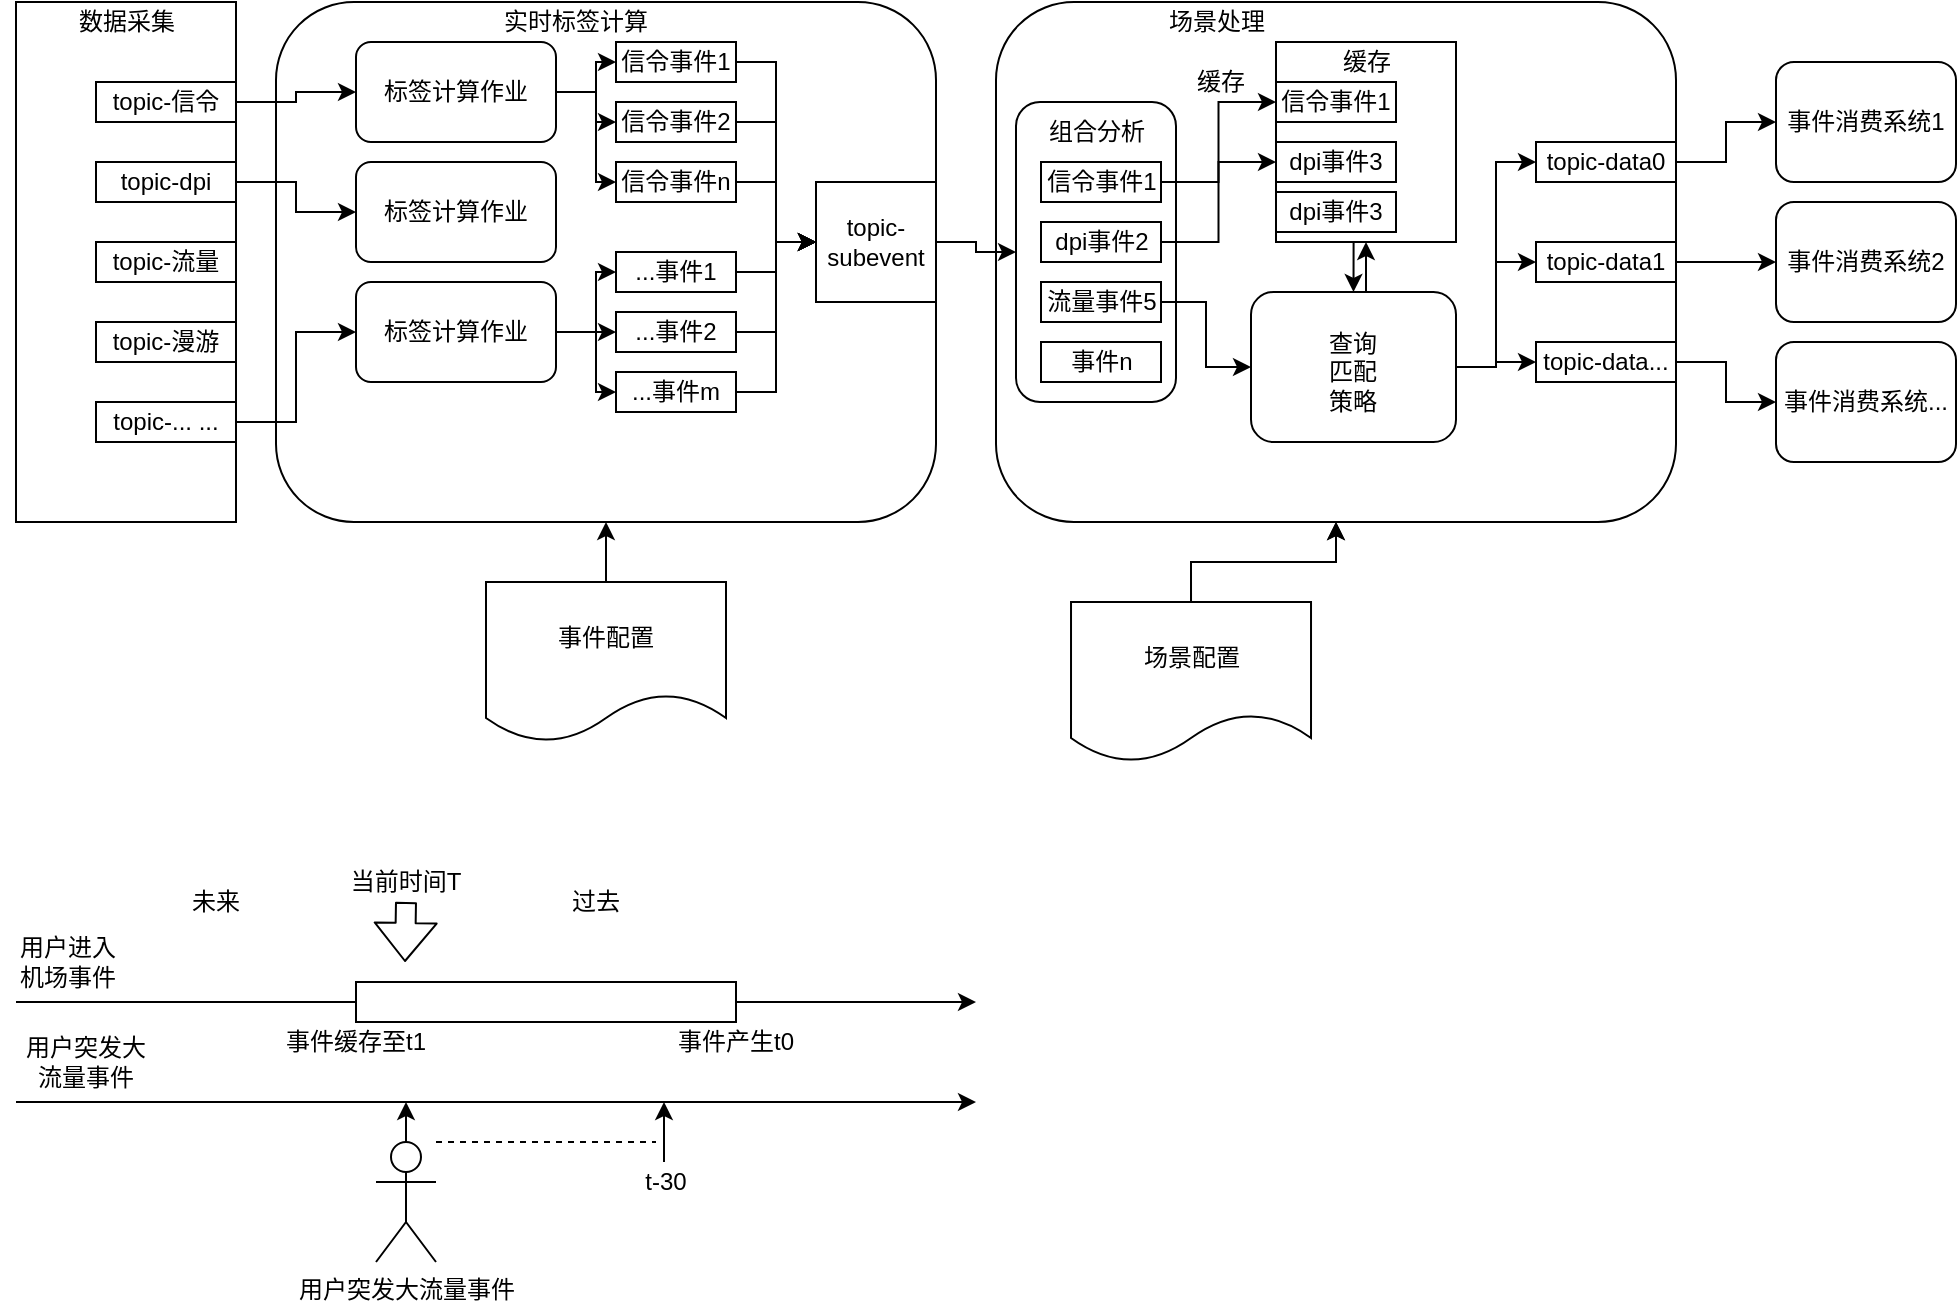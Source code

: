 <mxfile version="12.5.4" type="github" pages="3">
  <diagram id="F12OOtzi5yDr2JlAIKST" name="Page-1">
    <mxGraphModel dx="1307" dy="780" grid="1" gridSize="10" guides="1" tooltips="1" connect="1" arrows="1" fold="1" page="1" pageScale="1" pageWidth="827" pageHeight="1169" math="0" shadow="0">
      <root>
        <mxCell id="0"/>
        <mxCell id="1" parent="0"/>
        <mxCell id="2OX0F95EaQiFvujl2XbO-104" value="" style="endArrow=classic;html=1;" parent="1" edge="1">
          <mxGeometry width="50" height="50" relative="1" as="geometry">
            <mxPoint x="100" y="570" as="sourcePoint"/>
            <mxPoint x="580" y="570" as="targetPoint"/>
          </mxGeometry>
        </mxCell>
        <mxCell id="2OX0F95EaQiFvujl2XbO-56" value="" style="rounded=1;whiteSpace=wrap;html=1;" parent="1" vertex="1">
          <mxGeometry x="590" y="70" width="340" height="260" as="geometry"/>
        </mxCell>
        <mxCell id="2OX0F95EaQiFvujl2XbO-13" value="" style="rounded=1;whiteSpace=wrap;html=1;" parent="1" vertex="1">
          <mxGeometry x="230" y="70" width="330" height="260" as="geometry"/>
        </mxCell>
        <mxCell id="2OX0F95EaQiFvujl2XbO-1" value="" style="rounded=0;whiteSpace=wrap;html=1;" parent="1" vertex="1">
          <mxGeometry x="100" y="70" width="110" height="260" as="geometry"/>
        </mxCell>
        <mxCell id="2OX0F95EaQiFvujl2XbO-2" value="数据采集" style="text;html=1;strokeColor=none;fillColor=none;align=center;verticalAlign=middle;whiteSpace=wrap;rounded=0;" parent="1" vertex="1">
          <mxGeometry x="127.5" y="70" width="55" height="20" as="geometry"/>
        </mxCell>
        <mxCell id="2OX0F95EaQiFvujl2XbO-28" style="edgeStyle=orthogonalEdgeStyle;rounded=0;orthogonalLoop=1;jettySize=auto;html=1;exitX=1;exitY=0.5;exitDx=0;exitDy=0;entryX=0;entryY=0.5;entryDx=0;entryDy=0;" parent="1" source="2OX0F95EaQiFvujl2XbO-3" target="2OX0F95EaQiFvujl2XbO-25" edge="1">
          <mxGeometry relative="1" as="geometry"/>
        </mxCell>
        <mxCell id="2OX0F95EaQiFvujl2XbO-3" value="topic-信令" style="rounded=0;whiteSpace=wrap;html=1;" parent="1" vertex="1">
          <mxGeometry x="140" y="110" width="70" height="20" as="geometry"/>
        </mxCell>
        <mxCell id="2OX0F95EaQiFvujl2XbO-29" style="edgeStyle=orthogonalEdgeStyle;rounded=0;orthogonalLoop=1;jettySize=auto;html=1;exitX=1;exitY=0.5;exitDx=0;exitDy=0;" parent="1" source="2OX0F95EaQiFvujl2XbO-4" target="2OX0F95EaQiFvujl2XbO-26" edge="1">
          <mxGeometry relative="1" as="geometry"/>
        </mxCell>
        <mxCell id="2OX0F95EaQiFvujl2XbO-4" value="topic-dpi" style="rounded=0;whiteSpace=wrap;html=1;" parent="1" vertex="1">
          <mxGeometry x="140" y="150" width="70" height="20" as="geometry"/>
        </mxCell>
        <mxCell id="2OX0F95EaQiFvujl2XbO-5" value="topic-流量" style="rounded=0;whiteSpace=wrap;html=1;" parent="1" vertex="1">
          <mxGeometry x="140" y="190" width="70" height="20" as="geometry"/>
        </mxCell>
        <mxCell id="2OX0F95EaQiFvujl2XbO-6" value="topic-漫游" style="rounded=0;whiteSpace=wrap;html=1;" parent="1" vertex="1">
          <mxGeometry x="140" y="230" width="70" height="20" as="geometry"/>
        </mxCell>
        <mxCell id="2OX0F95EaQiFvujl2XbO-30" style="edgeStyle=orthogonalEdgeStyle;rounded=0;orthogonalLoop=1;jettySize=auto;html=1;exitX=1;exitY=0.5;exitDx=0;exitDy=0;entryX=0;entryY=0.5;entryDx=0;entryDy=0;" parent="1" source="2OX0F95EaQiFvujl2XbO-7" target="2OX0F95EaQiFvujl2XbO-27" edge="1">
          <mxGeometry relative="1" as="geometry"/>
        </mxCell>
        <mxCell id="2OX0F95EaQiFvujl2XbO-7" value="topic-... ..." style="rounded=0;whiteSpace=wrap;html=1;" parent="1" vertex="1">
          <mxGeometry x="140" y="270" width="70" height="20" as="geometry"/>
        </mxCell>
        <mxCell id="2OX0F95EaQiFvujl2XbO-14" value="实时标签计算" style="text;html=1;strokeColor=none;fillColor=none;align=center;verticalAlign=middle;whiteSpace=wrap;rounded=0;" parent="1" vertex="1">
          <mxGeometry x="340" y="70" width="80" height="20" as="geometry"/>
        </mxCell>
        <mxCell id="2OX0F95EaQiFvujl2XbO-15" value="事件消费系统1" style="rounded=1;whiteSpace=wrap;html=1;" parent="1" vertex="1">
          <mxGeometry x="980" y="100" width="90" height="60" as="geometry"/>
        </mxCell>
        <mxCell id="2OX0F95EaQiFvujl2XbO-22" style="edgeStyle=orthogonalEdgeStyle;rounded=0;orthogonalLoop=1;jettySize=auto;html=1;exitX=1;exitY=0.5;exitDx=0;exitDy=0;" parent="1" source="2OX0F95EaQiFvujl2XbO-17" target="2OX0F95EaQiFvujl2XbO-15" edge="1">
          <mxGeometry relative="1" as="geometry"/>
        </mxCell>
        <mxCell id="2OX0F95EaQiFvujl2XbO-17" value="topic-data0" style="rounded=0;whiteSpace=wrap;html=1;" parent="1" vertex="1">
          <mxGeometry x="860" y="140" width="70" height="20" as="geometry"/>
        </mxCell>
        <mxCell id="2OX0F95EaQiFvujl2XbO-23" style="edgeStyle=orthogonalEdgeStyle;rounded=0;orthogonalLoop=1;jettySize=auto;html=1;exitX=1;exitY=0.5;exitDx=0;exitDy=0;entryX=0;entryY=0.5;entryDx=0;entryDy=0;" parent="1" source="2OX0F95EaQiFvujl2XbO-18" target="2OX0F95EaQiFvujl2XbO-20" edge="1">
          <mxGeometry relative="1" as="geometry"/>
        </mxCell>
        <mxCell id="2OX0F95EaQiFvujl2XbO-18" value="topic-data1" style="rounded=0;whiteSpace=wrap;html=1;" parent="1" vertex="1">
          <mxGeometry x="860" y="190" width="70" height="20" as="geometry"/>
        </mxCell>
        <mxCell id="2OX0F95EaQiFvujl2XbO-24" style="edgeStyle=orthogonalEdgeStyle;rounded=0;orthogonalLoop=1;jettySize=auto;html=1;exitX=1;exitY=0.5;exitDx=0;exitDy=0;entryX=0;entryY=0.5;entryDx=0;entryDy=0;" parent="1" source="2OX0F95EaQiFvujl2XbO-19" target="2OX0F95EaQiFvujl2XbO-21" edge="1">
          <mxGeometry relative="1" as="geometry"/>
        </mxCell>
        <mxCell id="2OX0F95EaQiFvujl2XbO-19" value="topic-data..." style="rounded=0;whiteSpace=wrap;html=1;" parent="1" vertex="1">
          <mxGeometry x="860" y="240" width="70" height="20" as="geometry"/>
        </mxCell>
        <mxCell id="2OX0F95EaQiFvujl2XbO-20" value="事件消费系统2" style="rounded=1;whiteSpace=wrap;html=1;" parent="1" vertex="1">
          <mxGeometry x="980" y="170" width="90" height="60" as="geometry"/>
        </mxCell>
        <mxCell id="2OX0F95EaQiFvujl2XbO-21" value="事件消费系统..." style="rounded=1;whiteSpace=wrap;html=1;" parent="1" vertex="1">
          <mxGeometry x="980" y="240" width="90" height="60" as="geometry"/>
        </mxCell>
        <mxCell id="2OX0F95EaQiFvujl2XbO-34" style="edgeStyle=orthogonalEdgeStyle;rounded=0;orthogonalLoop=1;jettySize=auto;html=1;exitX=1;exitY=0.5;exitDx=0;exitDy=0;" parent="1" source="2OX0F95EaQiFvujl2XbO-25" target="2OX0F95EaQiFvujl2XbO-31" edge="1">
          <mxGeometry relative="1" as="geometry"/>
        </mxCell>
        <mxCell id="2OX0F95EaQiFvujl2XbO-35" style="edgeStyle=orthogonalEdgeStyle;rounded=0;orthogonalLoop=1;jettySize=auto;html=1;exitX=1;exitY=0.5;exitDx=0;exitDy=0;" parent="1" source="2OX0F95EaQiFvujl2XbO-25" target="2OX0F95EaQiFvujl2XbO-32" edge="1">
          <mxGeometry relative="1" as="geometry"/>
        </mxCell>
        <mxCell id="2OX0F95EaQiFvujl2XbO-36" style="edgeStyle=orthogonalEdgeStyle;rounded=0;orthogonalLoop=1;jettySize=auto;html=1;exitX=1;exitY=0.5;exitDx=0;exitDy=0;entryX=0;entryY=0.5;entryDx=0;entryDy=0;" parent="1" source="2OX0F95EaQiFvujl2XbO-25" target="2OX0F95EaQiFvujl2XbO-33" edge="1">
          <mxGeometry relative="1" as="geometry"/>
        </mxCell>
        <mxCell id="2OX0F95EaQiFvujl2XbO-25" value="标签计算作业" style="rounded=1;whiteSpace=wrap;html=1;" parent="1" vertex="1">
          <mxGeometry x="270" y="90" width="100" height="50" as="geometry"/>
        </mxCell>
        <mxCell id="2OX0F95EaQiFvujl2XbO-26" value="标签计算作业" style="rounded=1;whiteSpace=wrap;html=1;" parent="1" vertex="1">
          <mxGeometry x="270" y="150" width="100" height="50" as="geometry"/>
        </mxCell>
        <mxCell id="2OX0F95EaQiFvujl2XbO-64" style="edgeStyle=orthogonalEdgeStyle;rounded=0;orthogonalLoop=1;jettySize=auto;html=1;exitX=1;exitY=0.5;exitDx=0;exitDy=0;entryX=0;entryY=0.5;entryDx=0;entryDy=0;" parent="1" source="2OX0F95EaQiFvujl2XbO-27" target="2OX0F95EaQiFvujl2XbO-44" edge="1">
          <mxGeometry relative="1" as="geometry"/>
        </mxCell>
        <mxCell id="2OX0F95EaQiFvujl2XbO-65" style="edgeStyle=orthogonalEdgeStyle;rounded=0;orthogonalLoop=1;jettySize=auto;html=1;exitX=1;exitY=0.5;exitDx=0;exitDy=0;" parent="1" source="2OX0F95EaQiFvujl2XbO-27" edge="1">
          <mxGeometry relative="1" as="geometry">
            <mxPoint x="400" y="235" as="targetPoint"/>
          </mxGeometry>
        </mxCell>
        <mxCell id="2OX0F95EaQiFvujl2XbO-66" style="edgeStyle=orthogonalEdgeStyle;rounded=0;orthogonalLoop=1;jettySize=auto;html=1;exitX=1;exitY=0.5;exitDx=0;exitDy=0;entryX=0;entryY=0.5;entryDx=0;entryDy=0;" parent="1" source="2OX0F95EaQiFvujl2XbO-27" target="2OX0F95EaQiFvujl2XbO-46" edge="1">
          <mxGeometry relative="1" as="geometry"/>
        </mxCell>
        <mxCell id="2OX0F95EaQiFvujl2XbO-27" value="标签计算作业" style="rounded=1;whiteSpace=wrap;html=1;" parent="1" vertex="1">
          <mxGeometry x="270" y="210" width="100" height="50" as="geometry"/>
        </mxCell>
        <mxCell id="2OX0F95EaQiFvujl2XbO-48" style="edgeStyle=orthogonalEdgeStyle;rounded=0;orthogonalLoop=1;jettySize=auto;html=1;exitX=1;exitY=0.5;exitDx=0;exitDy=0;entryX=0;entryY=0.5;entryDx=0;entryDy=0;" parent="1" source="2OX0F95EaQiFvujl2XbO-31" target="2OX0F95EaQiFvujl2XbO-37" edge="1">
          <mxGeometry relative="1" as="geometry"/>
        </mxCell>
        <mxCell id="2OX0F95EaQiFvujl2XbO-31" value="信令事件1" style="rounded=0;whiteSpace=wrap;html=1;" parent="1" vertex="1">
          <mxGeometry x="400" y="90" width="60" height="20" as="geometry"/>
        </mxCell>
        <mxCell id="2OX0F95EaQiFvujl2XbO-50" style="edgeStyle=orthogonalEdgeStyle;rounded=0;orthogonalLoop=1;jettySize=auto;html=1;exitX=1;exitY=0.5;exitDx=0;exitDy=0;entryX=0;entryY=0.5;entryDx=0;entryDy=0;" parent="1" source="2OX0F95EaQiFvujl2XbO-32" target="2OX0F95EaQiFvujl2XbO-37" edge="1">
          <mxGeometry relative="1" as="geometry"/>
        </mxCell>
        <mxCell id="2OX0F95EaQiFvujl2XbO-32" value="信令事件2" style="rounded=0;whiteSpace=wrap;html=1;" parent="1" vertex="1">
          <mxGeometry x="400" y="120" width="60" height="20" as="geometry"/>
        </mxCell>
        <mxCell id="2OX0F95EaQiFvujl2XbO-51" style="edgeStyle=orthogonalEdgeStyle;rounded=0;orthogonalLoop=1;jettySize=auto;html=1;exitX=1;exitY=0.5;exitDx=0;exitDy=0;" parent="1" source="2OX0F95EaQiFvujl2XbO-33" target="2OX0F95EaQiFvujl2XbO-37" edge="1">
          <mxGeometry relative="1" as="geometry"/>
        </mxCell>
        <mxCell id="2OX0F95EaQiFvujl2XbO-33" value="信令事件n" style="rounded=0;whiteSpace=wrap;html=1;" parent="1" vertex="1">
          <mxGeometry x="400" y="150" width="60" height="20" as="geometry"/>
        </mxCell>
        <mxCell id="2OX0F95EaQiFvujl2XbO-77" style="edgeStyle=orthogonalEdgeStyle;rounded=0;orthogonalLoop=1;jettySize=auto;html=1;exitX=1;exitY=0.5;exitDx=0;exitDy=0;" parent="1" source="2OX0F95EaQiFvujl2XbO-37" target="2OX0F95EaQiFvujl2XbO-75" edge="1">
          <mxGeometry relative="1" as="geometry"/>
        </mxCell>
        <mxCell id="2OX0F95EaQiFvujl2XbO-37" value="topic-subevent" style="rounded=0;whiteSpace=wrap;html=1;" parent="1" vertex="1">
          <mxGeometry x="500" y="160" width="60" height="60" as="geometry"/>
        </mxCell>
        <mxCell id="2OX0F95EaQiFvujl2XbO-53" style="edgeStyle=orthogonalEdgeStyle;rounded=0;orthogonalLoop=1;jettySize=auto;html=1;exitX=1;exitY=0.5;exitDx=0;exitDy=0;entryX=0;entryY=0.5;entryDx=0;entryDy=0;" parent="1" source="2OX0F95EaQiFvujl2XbO-44" target="2OX0F95EaQiFvujl2XbO-37" edge="1">
          <mxGeometry relative="1" as="geometry"/>
        </mxCell>
        <mxCell id="2OX0F95EaQiFvujl2XbO-44" value="...事件1" style="rounded=0;whiteSpace=wrap;html=1;" parent="1" vertex="1">
          <mxGeometry x="400" y="195" width="60" height="20" as="geometry"/>
        </mxCell>
        <mxCell id="2OX0F95EaQiFvujl2XbO-54" style="edgeStyle=orthogonalEdgeStyle;rounded=0;orthogonalLoop=1;jettySize=auto;html=1;exitX=1;exitY=0.5;exitDx=0;exitDy=0;entryX=0;entryY=0.5;entryDx=0;entryDy=0;" parent="1" source="2OX0F95EaQiFvujl2XbO-45" target="2OX0F95EaQiFvujl2XbO-37" edge="1">
          <mxGeometry relative="1" as="geometry"/>
        </mxCell>
        <mxCell id="2OX0F95EaQiFvujl2XbO-45" value="...事件2" style="rounded=0;whiteSpace=wrap;html=1;" parent="1" vertex="1">
          <mxGeometry x="400" y="225" width="60" height="20" as="geometry"/>
        </mxCell>
        <mxCell id="2OX0F95EaQiFvujl2XbO-55" style="edgeStyle=orthogonalEdgeStyle;rounded=0;orthogonalLoop=1;jettySize=auto;html=1;exitX=1;exitY=0.5;exitDx=0;exitDy=0;entryX=0;entryY=0.5;entryDx=0;entryDy=0;" parent="1" source="2OX0F95EaQiFvujl2XbO-46" target="2OX0F95EaQiFvujl2XbO-37" edge="1">
          <mxGeometry relative="1" as="geometry"/>
        </mxCell>
        <mxCell id="2OX0F95EaQiFvujl2XbO-46" value="...事件m" style="rounded=0;whiteSpace=wrap;html=1;" parent="1" vertex="1">
          <mxGeometry x="400" y="255" width="60" height="20" as="geometry"/>
        </mxCell>
        <mxCell id="2OX0F95EaQiFvujl2XbO-61" value="场景处理" style="text;html=1;strokeColor=none;fillColor=none;align=center;verticalAlign=middle;whiteSpace=wrap;rounded=0;" parent="1" vertex="1">
          <mxGeometry x="672.5" y="70" width="55" height="20" as="geometry"/>
        </mxCell>
        <mxCell id="2OX0F95EaQiFvujl2XbO-93" style="edgeStyle=orthogonalEdgeStyle;rounded=0;orthogonalLoop=1;jettySize=auto;html=1;exitX=0.5;exitY=1;exitDx=0;exitDy=0;entryX=0.5;entryY=0;entryDx=0;entryDy=0;" parent="1" source="2OX0F95EaQiFvujl2XbO-68" target="2OX0F95EaQiFvujl2XbO-88" edge="1">
          <mxGeometry relative="1" as="geometry"/>
        </mxCell>
        <mxCell id="2OX0F95EaQiFvujl2XbO-68" value="" style="rounded=0;whiteSpace=wrap;html=1;" parent="1" vertex="1">
          <mxGeometry x="730" y="90" width="90" height="100" as="geometry"/>
        </mxCell>
        <mxCell id="2OX0F95EaQiFvujl2XbO-69" value="缓存" style="text;html=1;strokeColor=none;fillColor=none;align=center;verticalAlign=middle;whiteSpace=wrap;rounded=0;" parent="1" vertex="1">
          <mxGeometry x="747.51" y="90" width="55" height="20" as="geometry"/>
        </mxCell>
        <mxCell id="2OX0F95EaQiFvujl2XbO-70" value="信令事件1" style="rounded=0;whiteSpace=wrap;html=1;" parent="1" vertex="1">
          <mxGeometry x="730" y="110" width="60" height="20" as="geometry"/>
        </mxCell>
        <mxCell id="2OX0F95EaQiFvujl2XbO-72" value="dpi事件3" style="rounded=0;whiteSpace=wrap;html=1;" parent="1" vertex="1">
          <mxGeometry x="730" y="140" width="60" height="20" as="geometry"/>
        </mxCell>
        <mxCell id="2OX0F95EaQiFvujl2XbO-78" style="edgeStyle=orthogonalEdgeStyle;rounded=0;orthogonalLoop=1;jettySize=auto;html=1;exitX=0.5;exitY=0;exitDx=0;exitDy=0;" parent="1" source="2OX0F95EaQiFvujl2XbO-74" target="2OX0F95EaQiFvujl2XbO-56" edge="1">
          <mxGeometry relative="1" as="geometry">
            <Array as="points"/>
          </mxGeometry>
        </mxCell>
        <mxCell id="2OX0F95EaQiFvujl2XbO-101" style="edgeStyle=orthogonalEdgeStyle;rounded=0;orthogonalLoop=1;jettySize=auto;html=1;exitX=0.5;exitY=0;exitDx=0;exitDy=0;" parent="1" source="2OX0F95EaQiFvujl2XbO-74" target="2OX0F95EaQiFvujl2XbO-56" edge="1">
          <mxGeometry relative="1" as="geometry">
            <Array as="points"/>
          </mxGeometry>
        </mxCell>
        <mxCell id="2OX0F95EaQiFvujl2XbO-74" value="场景配置" style="shape=document;whiteSpace=wrap;html=1;boundedLbl=1;" parent="1" vertex="1">
          <mxGeometry x="627.51" y="370" width="120" height="80" as="geometry"/>
        </mxCell>
        <mxCell id="2OX0F95EaQiFvujl2XbO-75" value="" style="rounded=1;whiteSpace=wrap;html=1;" parent="1" vertex="1">
          <mxGeometry x="600" y="120" width="80" height="150" as="geometry"/>
        </mxCell>
        <mxCell id="2OX0F95EaQiFvujl2XbO-79" value="组合分析" style="text;html=1;strokeColor=none;fillColor=none;align=center;verticalAlign=middle;whiteSpace=wrap;rounded=0;" parent="1" vertex="1">
          <mxGeometry x="612.5" y="125" width="55" height="20" as="geometry"/>
        </mxCell>
        <mxCell id="2OX0F95EaQiFvujl2XbO-84" style="edgeStyle=orthogonalEdgeStyle;rounded=0;orthogonalLoop=1;jettySize=auto;html=1;exitX=1;exitY=0.5;exitDx=0;exitDy=0;entryX=0;entryY=0.5;entryDx=0;entryDy=0;" parent="1" source="2OX0F95EaQiFvujl2XbO-80" target="2OX0F95EaQiFvujl2XbO-70" edge="1">
          <mxGeometry relative="1" as="geometry"/>
        </mxCell>
        <mxCell id="2OX0F95EaQiFvujl2XbO-80" value="信令事件1" style="rounded=0;whiteSpace=wrap;html=1;" parent="1" vertex="1">
          <mxGeometry x="612.5" y="150" width="60" height="20" as="geometry"/>
        </mxCell>
        <mxCell id="2OX0F95EaQiFvujl2XbO-85" style="edgeStyle=orthogonalEdgeStyle;rounded=0;orthogonalLoop=1;jettySize=auto;html=1;exitX=1;exitY=0.5;exitDx=0;exitDy=0;entryX=0;entryY=0.5;entryDx=0;entryDy=0;" parent="1" source="2OX0F95EaQiFvujl2XbO-81" target="2OX0F95EaQiFvujl2XbO-72" edge="1">
          <mxGeometry relative="1" as="geometry"/>
        </mxCell>
        <mxCell id="2OX0F95EaQiFvujl2XbO-81" value="dpi事件2" style="rounded=0;whiteSpace=wrap;html=1;" parent="1" vertex="1">
          <mxGeometry x="612.5" y="180" width="60" height="20" as="geometry"/>
        </mxCell>
        <mxCell id="2OX0F95EaQiFvujl2XbO-91" style="edgeStyle=orthogonalEdgeStyle;rounded=0;orthogonalLoop=1;jettySize=auto;html=1;exitX=1;exitY=0.5;exitDx=0;exitDy=0;" parent="1" source="2OX0F95EaQiFvujl2XbO-82" target="2OX0F95EaQiFvujl2XbO-88" edge="1">
          <mxGeometry relative="1" as="geometry"/>
        </mxCell>
        <mxCell id="2OX0F95EaQiFvujl2XbO-82" value="流量事件5" style="rounded=0;whiteSpace=wrap;html=1;" parent="1" vertex="1">
          <mxGeometry x="612.5" y="210" width="60" height="20" as="geometry"/>
        </mxCell>
        <mxCell id="2OX0F95EaQiFvujl2XbO-83" value="事件n" style="rounded=0;whiteSpace=wrap;html=1;" parent="1" vertex="1">
          <mxGeometry x="612.5" y="240" width="60" height="20" as="geometry"/>
        </mxCell>
        <mxCell id="2OX0F95EaQiFvujl2XbO-86" value="缓存" style="text;html=1;strokeColor=none;fillColor=none;align=center;verticalAlign=middle;whiteSpace=wrap;rounded=0;" parent="1" vertex="1">
          <mxGeometry x="675" y="100" width="55" height="20" as="geometry"/>
        </mxCell>
        <mxCell id="2OX0F95EaQiFvujl2XbO-92" style="edgeStyle=orthogonalEdgeStyle;rounded=0;orthogonalLoop=1;jettySize=auto;html=1;exitX=0.5;exitY=0;exitDx=0;exitDy=0;entryX=0.5;entryY=1;entryDx=0;entryDy=0;" parent="1" source="2OX0F95EaQiFvujl2XbO-88" target="2OX0F95EaQiFvujl2XbO-68" edge="1">
          <mxGeometry relative="1" as="geometry"/>
        </mxCell>
        <mxCell id="2OX0F95EaQiFvujl2XbO-98" style="edgeStyle=orthogonalEdgeStyle;rounded=0;orthogonalLoop=1;jettySize=auto;html=1;exitX=1;exitY=0.5;exitDx=0;exitDy=0;entryX=0;entryY=0.5;entryDx=0;entryDy=0;" parent="1" source="2OX0F95EaQiFvujl2XbO-88" target="2OX0F95EaQiFvujl2XbO-19" edge="1">
          <mxGeometry relative="1" as="geometry"/>
        </mxCell>
        <mxCell id="2OX0F95EaQiFvujl2XbO-99" style="edgeStyle=orthogonalEdgeStyle;rounded=0;orthogonalLoop=1;jettySize=auto;html=1;exitX=1;exitY=0.5;exitDx=0;exitDy=0;entryX=0;entryY=0.5;entryDx=0;entryDy=0;" parent="1" source="2OX0F95EaQiFvujl2XbO-88" target="2OX0F95EaQiFvujl2XbO-18" edge="1">
          <mxGeometry relative="1" as="geometry"/>
        </mxCell>
        <mxCell id="2OX0F95EaQiFvujl2XbO-100" style="edgeStyle=orthogonalEdgeStyle;rounded=0;orthogonalLoop=1;jettySize=auto;html=1;exitX=1;exitY=0.5;exitDx=0;exitDy=0;entryX=0;entryY=0.5;entryDx=0;entryDy=0;" parent="1" source="2OX0F95EaQiFvujl2XbO-88" target="2OX0F95EaQiFvujl2XbO-17" edge="1">
          <mxGeometry relative="1" as="geometry"/>
        </mxCell>
        <mxCell id="2OX0F95EaQiFvujl2XbO-88" value="" style="rounded=1;whiteSpace=wrap;html=1;" parent="1" vertex="1">
          <mxGeometry x="717.5" y="215" width="102.5" height="75" as="geometry"/>
        </mxCell>
        <mxCell id="2OX0F95EaQiFvujl2XbO-94" value="查询&lt;br&gt;匹配&lt;br&gt;策略" style="text;html=1;strokeColor=none;fillColor=none;align=center;verticalAlign=middle;whiteSpace=wrap;rounded=0;" parent="1" vertex="1">
          <mxGeometry x="744.38" y="230" width="48.75" height="50" as="geometry"/>
        </mxCell>
        <mxCell id="2OX0F95EaQiFvujl2XbO-96" style="edgeStyle=orthogonalEdgeStyle;rounded=0;orthogonalLoop=1;jettySize=auto;html=1;exitX=0.5;exitY=0;exitDx=0;exitDy=0;" parent="1" source="2OX0F95EaQiFvujl2XbO-95" target="2OX0F95EaQiFvujl2XbO-13" edge="1">
          <mxGeometry relative="1" as="geometry"/>
        </mxCell>
        <mxCell id="2OX0F95EaQiFvujl2XbO-95" value="事件配置" style="shape=document;whiteSpace=wrap;html=1;boundedLbl=1;" parent="1" vertex="1">
          <mxGeometry x="335" y="360" width="120" height="80" as="geometry"/>
        </mxCell>
        <mxCell id="2OX0F95EaQiFvujl2XbO-102" value="dpi事件3" style="rounded=0;whiteSpace=wrap;html=1;" parent="1" vertex="1">
          <mxGeometry x="730" y="165" width="60" height="20" as="geometry"/>
        </mxCell>
        <mxCell id="2OX0F95EaQiFvujl2XbO-103" value="" style="rounded=0;whiteSpace=wrap;html=1;" parent="1" vertex="1">
          <mxGeometry x="270" y="560" width="190" height="20" as="geometry"/>
        </mxCell>
        <mxCell id="2OX0F95EaQiFvujl2XbO-105" value="事件产生t0" style="text;html=1;strokeColor=none;fillColor=none;align=center;verticalAlign=middle;whiteSpace=wrap;rounded=0;" parent="1" vertex="1">
          <mxGeometry x="430" y="580" width="60" height="20" as="geometry"/>
        </mxCell>
        <mxCell id="2OX0F95EaQiFvujl2XbO-106" value="事件缓存至t1" style="text;html=1;strokeColor=none;fillColor=none;align=center;verticalAlign=middle;whiteSpace=wrap;rounded=0;" parent="1" vertex="1">
          <mxGeometry x="230" y="580" width="80" height="20" as="geometry"/>
        </mxCell>
        <mxCell id="2OX0F95EaQiFvujl2XbO-107" value="" style="endArrow=classic;html=1;" parent="1" edge="1">
          <mxGeometry width="50" height="50" relative="1" as="geometry">
            <mxPoint x="100" y="620" as="sourcePoint"/>
            <mxPoint x="580" y="620" as="targetPoint"/>
          </mxGeometry>
        </mxCell>
        <mxCell id="2OX0F95EaQiFvujl2XbO-109" style="edgeStyle=orthogonalEdgeStyle;rounded=0;orthogonalLoop=1;jettySize=auto;html=1;exitX=0.5;exitY=0;exitDx=0;exitDy=0;exitPerimeter=0;" parent="1" source="2OX0F95EaQiFvujl2XbO-108" edge="1">
          <mxGeometry relative="1" as="geometry">
            <mxPoint x="295" y="620" as="targetPoint"/>
          </mxGeometry>
        </mxCell>
        <mxCell id="2OX0F95EaQiFvujl2XbO-108" value="用户突发大流量事件" style="shape=umlActor;verticalLabelPosition=bottom;labelBackgroundColor=#ffffff;verticalAlign=top;html=1;outlineConnect=0;" parent="1" vertex="1">
          <mxGeometry x="280" y="640" width="30" height="60" as="geometry"/>
        </mxCell>
        <mxCell id="2OX0F95EaQiFvujl2XbO-110" value="用户进入机场事件" style="text;html=1;strokeColor=none;fillColor=none;align=center;verticalAlign=middle;whiteSpace=wrap;rounded=0;" parent="1" vertex="1">
          <mxGeometry x="101" y="540" width="50" height="20" as="geometry"/>
        </mxCell>
        <mxCell id="2OX0F95EaQiFvujl2XbO-111" value="用户突发大流量事件" style="text;html=1;strokeColor=none;fillColor=none;align=center;verticalAlign=middle;whiteSpace=wrap;rounded=0;" parent="1" vertex="1">
          <mxGeometry x="100" y="590" width="70" height="20" as="geometry"/>
        </mxCell>
        <mxCell id="2OX0F95EaQiFvujl2XbO-116" value="" style="shape=flexArrow;endArrow=classic;html=1;" parent="1" edge="1">
          <mxGeometry width="50" height="50" relative="1" as="geometry">
            <mxPoint x="295" y="520" as="sourcePoint"/>
            <mxPoint x="294.5" y="550" as="targetPoint"/>
          </mxGeometry>
        </mxCell>
        <mxCell id="2OX0F95EaQiFvujl2XbO-117" value="当前时间T" style="text;html=1;strokeColor=none;fillColor=none;align=center;verticalAlign=middle;whiteSpace=wrap;rounded=0;" parent="1" vertex="1">
          <mxGeometry x="265" y="500" width="60" height="20" as="geometry"/>
        </mxCell>
        <mxCell id="2OX0F95EaQiFvujl2XbO-118" value="未来" style="text;html=1;strokeColor=none;fillColor=none;align=center;verticalAlign=middle;whiteSpace=wrap;rounded=0;" parent="1" vertex="1">
          <mxGeometry x="170" y="510" width="60" height="20" as="geometry"/>
        </mxCell>
        <mxCell id="2OX0F95EaQiFvujl2XbO-119" value="过去" style="text;html=1;strokeColor=none;fillColor=none;align=center;verticalAlign=middle;whiteSpace=wrap;rounded=0;" parent="1" vertex="1">
          <mxGeometry x="360" y="510" width="60" height="20" as="geometry"/>
        </mxCell>
        <mxCell id="2OX0F95EaQiFvujl2XbO-123" value="t-30" style="text;html=1;strokeColor=none;fillColor=none;align=center;verticalAlign=middle;whiteSpace=wrap;rounded=0;" parent="1" vertex="1">
          <mxGeometry x="405" y="650" width="40" height="20" as="geometry"/>
        </mxCell>
        <mxCell id="2OX0F95EaQiFvujl2XbO-124" value="" style="endArrow=classic;html=1;" parent="1" edge="1">
          <mxGeometry width="50" height="50" relative="1" as="geometry">
            <mxPoint x="424" y="650" as="sourcePoint"/>
            <mxPoint x="424" y="620" as="targetPoint"/>
          </mxGeometry>
        </mxCell>
        <mxCell id="2OX0F95EaQiFvujl2XbO-125" value="" style="endArrow=none;dashed=1;html=1;" parent="1" edge="1">
          <mxGeometry width="50" height="50" relative="1" as="geometry">
            <mxPoint x="310" y="640" as="sourcePoint"/>
            <mxPoint x="420" y="640" as="targetPoint"/>
          </mxGeometry>
        </mxCell>
      </root>
    </mxGraphModel>
  </diagram>
  <diagram id="NwRWD2YvaXiH2U0DZGYe" name="Page-2">
    <mxGraphModel dx="1307" dy="780" grid="1" gridSize="10" guides="1" tooltips="1" connect="1" arrows="1" fold="1" page="1" pageScale="1" pageWidth="827" pageHeight="1169" math="0" shadow="0">
      <root>
        <mxCell id="N_iHb4h6aYwjfbTu1ezi-0"/>
        <mxCell id="N_iHb4h6aYwjfbTu1ezi-1" parent="N_iHb4h6aYwjfbTu1ezi-0"/>
        <mxCell id="t6Y_KwdXZnGwUvMUCLLZ-2" value="" style="rounded=1;whiteSpace=wrap;html=1;" parent="N_iHb4h6aYwjfbTu1ezi-1" vertex="1">
          <mxGeometry x="170" y="70" width="670" height="260" as="geometry"/>
        </mxCell>
        <mxCell id="t6Y_KwdXZnGwUvMUCLLZ-98" value="" style="rounded=0;whiteSpace=wrap;html=1;" parent="N_iHb4h6aYwjfbTu1ezi-1" vertex="1">
          <mxGeometry x="255" y="80" width="100" height="120" as="geometry"/>
        </mxCell>
        <mxCell id="t6Y_KwdXZnGwUvMUCLLZ-0" value="" style="endArrow=classic;html=1;" parent="N_iHb4h6aYwjfbTu1ezi-1" edge="1">
          <mxGeometry width="50" height="50" relative="1" as="geometry">
            <mxPoint x="110" y="530" as="sourcePoint"/>
            <mxPoint x="590" y="530" as="targetPoint"/>
          </mxGeometry>
        </mxCell>
        <mxCell id="t6Y_KwdXZnGwUvMUCLLZ-3" value="" style="rounded=0;whiteSpace=wrap;html=1;" parent="N_iHb4h6aYwjfbTu1ezi-1" vertex="1">
          <mxGeometry x="20" y="70" width="110" height="260" as="geometry"/>
        </mxCell>
        <mxCell id="t6Y_KwdXZnGwUvMUCLLZ-4" value="数据采集" style="text;html=1;strokeColor=none;fillColor=none;align=center;verticalAlign=middle;whiteSpace=wrap;rounded=0;" parent="N_iHb4h6aYwjfbTu1ezi-1" vertex="1">
          <mxGeometry x="47.5" y="70" width="55" height="20" as="geometry"/>
        </mxCell>
        <mxCell id="t6Y_KwdXZnGwUvMUCLLZ-91" style="edgeStyle=orthogonalEdgeStyle;rounded=0;orthogonalLoop=1;jettySize=auto;html=1;exitX=1;exitY=0.5;exitDx=0;exitDy=0;entryX=0;entryY=0.5;entryDx=0;entryDy=0;" parent="N_iHb4h6aYwjfbTu1ezi-1" source="t6Y_KwdXZnGwUvMUCLLZ-6" target="t6Y_KwdXZnGwUvMUCLLZ-89" edge="1">
          <mxGeometry relative="1" as="geometry"/>
        </mxCell>
        <mxCell id="t6Y_KwdXZnGwUvMUCLLZ-6" value="topic-信令" style="rounded=0;whiteSpace=wrap;html=1;" parent="N_iHb4h6aYwjfbTu1ezi-1" vertex="1">
          <mxGeometry x="60" y="110" width="70" height="20" as="geometry"/>
        </mxCell>
        <mxCell id="t6Y_KwdXZnGwUvMUCLLZ-92" style="edgeStyle=orthogonalEdgeStyle;rounded=0;orthogonalLoop=1;jettySize=auto;html=1;exitX=1;exitY=0.5;exitDx=0;exitDy=0;" parent="N_iHb4h6aYwjfbTu1ezi-1" source="t6Y_KwdXZnGwUvMUCLLZ-8" target="t6Y_KwdXZnGwUvMUCLLZ-89" edge="1">
          <mxGeometry relative="1" as="geometry"/>
        </mxCell>
        <mxCell id="t6Y_KwdXZnGwUvMUCLLZ-8" value="topic-dpi" style="rounded=0;whiteSpace=wrap;html=1;" parent="N_iHb4h6aYwjfbTu1ezi-1" vertex="1">
          <mxGeometry x="60" y="150" width="70" height="20" as="geometry"/>
        </mxCell>
        <mxCell id="t6Y_KwdXZnGwUvMUCLLZ-93" style="edgeStyle=orthogonalEdgeStyle;rounded=0;orthogonalLoop=1;jettySize=auto;html=1;exitX=1;exitY=0.5;exitDx=0;exitDy=0;entryX=0;entryY=0.5;entryDx=0;entryDy=0;" parent="N_iHb4h6aYwjfbTu1ezi-1" source="t6Y_KwdXZnGwUvMUCLLZ-9" target="t6Y_KwdXZnGwUvMUCLLZ-89" edge="1">
          <mxGeometry relative="1" as="geometry"/>
        </mxCell>
        <mxCell id="t6Y_KwdXZnGwUvMUCLLZ-9" value="topic-流量" style="rounded=0;whiteSpace=wrap;html=1;" parent="N_iHb4h6aYwjfbTu1ezi-1" vertex="1">
          <mxGeometry x="60" y="190" width="70" height="20" as="geometry"/>
        </mxCell>
        <mxCell id="t6Y_KwdXZnGwUvMUCLLZ-10" value="topic-漫游" style="rounded=0;whiteSpace=wrap;html=1;" parent="N_iHb4h6aYwjfbTu1ezi-1" vertex="1">
          <mxGeometry x="60" y="230" width="70" height="20" as="geometry"/>
        </mxCell>
        <mxCell id="t6Y_KwdXZnGwUvMUCLLZ-94" style="edgeStyle=orthogonalEdgeStyle;rounded=0;orthogonalLoop=1;jettySize=auto;html=1;exitX=1;exitY=0.5;exitDx=0;exitDy=0;entryX=0;entryY=0.5;entryDx=0;entryDy=0;" parent="N_iHb4h6aYwjfbTu1ezi-1" source="t6Y_KwdXZnGwUvMUCLLZ-12" target="t6Y_KwdXZnGwUvMUCLLZ-89" edge="1">
          <mxGeometry relative="1" as="geometry"/>
        </mxCell>
        <mxCell id="t6Y_KwdXZnGwUvMUCLLZ-12" value="topic-... ..." style="rounded=0;whiteSpace=wrap;html=1;" parent="N_iHb4h6aYwjfbTu1ezi-1" vertex="1">
          <mxGeometry x="60" y="270" width="70" height="20" as="geometry"/>
        </mxCell>
        <mxCell id="t6Y_KwdXZnGwUvMUCLLZ-13" value="事件处理" style="text;html=1;strokeColor=none;fillColor=none;align=center;verticalAlign=middle;whiteSpace=wrap;rounded=0;" parent="N_iHb4h6aYwjfbTu1ezi-1" vertex="1">
          <mxGeometry x="470" y="70" width="55" height="20" as="geometry"/>
        </mxCell>
        <mxCell id="t6Y_KwdXZnGwUvMUCLLZ-14" value="事件消费系统1" style="rounded=1;whiteSpace=wrap;html=1;" parent="N_iHb4h6aYwjfbTu1ezi-1" vertex="1">
          <mxGeometry x="880" y="100" width="90" height="60" as="geometry"/>
        </mxCell>
        <mxCell id="t6Y_KwdXZnGwUvMUCLLZ-15" style="edgeStyle=orthogonalEdgeStyle;rounded=0;orthogonalLoop=1;jettySize=auto;html=1;exitX=1;exitY=0.5;exitDx=0;exitDy=0;" parent="N_iHb4h6aYwjfbTu1ezi-1" source="t6Y_KwdXZnGwUvMUCLLZ-16" target="t6Y_KwdXZnGwUvMUCLLZ-14" edge="1">
          <mxGeometry relative="1" as="geometry"/>
        </mxCell>
        <mxCell id="t6Y_KwdXZnGwUvMUCLLZ-16" value="topic-data0" style="rounded=0;whiteSpace=wrap;html=1;" parent="N_iHb4h6aYwjfbTu1ezi-1" vertex="1">
          <mxGeometry x="770" y="140" width="70" height="20" as="geometry"/>
        </mxCell>
        <mxCell id="t6Y_KwdXZnGwUvMUCLLZ-17" style="edgeStyle=orthogonalEdgeStyle;rounded=0;orthogonalLoop=1;jettySize=auto;html=1;exitX=1;exitY=0.5;exitDx=0;exitDy=0;entryX=0;entryY=0.5;entryDx=0;entryDy=0;" parent="N_iHb4h6aYwjfbTu1ezi-1" source="t6Y_KwdXZnGwUvMUCLLZ-18" target="t6Y_KwdXZnGwUvMUCLLZ-21" edge="1">
          <mxGeometry relative="1" as="geometry"/>
        </mxCell>
        <mxCell id="t6Y_KwdXZnGwUvMUCLLZ-18" value="topic-data1" style="rounded=0;whiteSpace=wrap;html=1;" parent="N_iHb4h6aYwjfbTu1ezi-1" vertex="1">
          <mxGeometry x="770" y="190" width="70" height="20" as="geometry"/>
        </mxCell>
        <mxCell id="t6Y_KwdXZnGwUvMUCLLZ-19" style="edgeStyle=orthogonalEdgeStyle;rounded=0;orthogonalLoop=1;jettySize=auto;html=1;exitX=1;exitY=0.5;exitDx=0;exitDy=0;entryX=0;entryY=0.5;entryDx=0;entryDy=0;" parent="N_iHb4h6aYwjfbTu1ezi-1" source="t6Y_KwdXZnGwUvMUCLLZ-20" target="t6Y_KwdXZnGwUvMUCLLZ-22" edge="1">
          <mxGeometry relative="1" as="geometry"/>
        </mxCell>
        <mxCell id="t6Y_KwdXZnGwUvMUCLLZ-20" value="topic-data..." style="rounded=0;whiteSpace=wrap;html=1;" parent="N_iHb4h6aYwjfbTu1ezi-1" vertex="1">
          <mxGeometry x="770" y="240" width="70" height="20" as="geometry"/>
        </mxCell>
        <mxCell id="t6Y_KwdXZnGwUvMUCLLZ-21" value="事件消费系统2" style="rounded=1;whiteSpace=wrap;html=1;" parent="N_iHb4h6aYwjfbTu1ezi-1" vertex="1">
          <mxGeometry x="880" y="170" width="90" height="60" as="geometry"/>
        </mxCell>
        <mxCell id="t6Y_KwdXZnGwUvMUCLLZ-22" value="事件消费系统..." style="rounded=1;whiteSpace=wrap;html=1;" parent="N_iHb4h6aYwjfbTu1ezi-1" vertex="1">
          <mxGeometry x="880" y="240" width="90" height="60" as="geometry"/>
        </mxCell>
        <mxCell id="t6Y_KwdXZnGwUvMUCLLZ-23" style="edgeStyle=orthogonalEdgeStyle;rounded=0;orthogonalLoop=1;jettySize=auto;html=1;exitX=1;exitY=0.5;exitDx=0;exitDy=0;" parent="N_iHb4h6aYwjfbTu1ezi-1" source="t6Y_KwdXZnGwUvMUCLLZ-26" target="t6Y_KwdXZnGwUvMUCLLZ-33" edge="1">
          <mxGeometry relative="1" as="geometry"/>
        </mxCell>
        <mxCell id="t6Y_KwdXZnGwUvMUCLLZ-24" style="edgeStyle=orthogonalEdgeStyle;rounded=0;orthogonalLoop=1;jettySize=auto;html=1;exitX=1;exitY=0.5;exitDx=0;exitDy=0;" parent="N_iHb4h6aYwjfbTu1ezi-1" source="t6Y_KwdXZnGwUvMUCLLZ-26" target="t6Y_KwdXZnGwUvMUCLLZ-35" edge="1">
          <mxGeometry relative="1" as="geometry"/>
        </mxCell>
        <mxCell id="t6Y_KwdXZnGwUvMUCLLZ-25" style="edgeStyle=orthogonalEdgeStyle;rounded=0;orthogonalLoop=1;jettySize=auto;html=1;exitX=1;exitY=0.5;exitDx=0;exitDy=0;entryX=0;entryY=0.5;entryDx=0;entryDy=0;" parent="N_iHb4h6aYwjfbTu1ezi-1" source="t6Y_KwdXZnGwUvMUCLLZ-26" target="t6Y_KwdXZnGwUvMUCLLZ-37" edge="1">
          <mxGeometry relative="1" as="geometry"/>
        </mxCell>
        <mxCell id="t6Y_KwdXZnGwUvMUCLLZ-26" value="信令事件处理" style="rounded=1;whiteSpace=wrap;html=1;" parent="N_iHb4h6aYwjfbTu1ezi-1" vertex="1">
          <mxGeometry x="255" y="110" width="100" height="30" as="geometry"/>
        </mxCell>
        <mxCell id="t6Y_KwdXZnGwUvMUCLLZ-27" value="dpi事件处理" style="rounded=1;whiteSpace=wrap;html=1;" parent="N_iHb4h6aYwjfbTu1ezi-1" vertex="1">
          <mxGeometry x="255" y="140" width="100" height="30" as="geometry"/>
        </mxCell>
        <mxCell id="t6Y_KwdXZnGwUvMUCLLZ-28" style="edgeStyle=orthogonalEdgeStyle;rounded=0;orthogonalLoop=1;jettySize=auto;html=1;exitX=1;exitY=0.5;exitDx=0;exitDy=0;entryX=0;entryY=0.5;entryDx=0;entryDy=0;" parent="N_iHb4h6aYwjfbTu1ezi-1" source="t6Y_KwdXZnGwUvMUCLLZ-31" target="t6Y_KwdXZnGwUvMUCLLZ-41" edge="1">
          <mxGeometry relative="1" as="geometry"/>
        </mxCell>
        <mxCell id="t6Y_KwdXZnGwUvMUCLLZ-29" style="edgeStyle=orthogonalEdgeStyle;rounded=0;orthogonalLoop=1;jettySize=auto;html=1;exitX=1;exitY=0.5;exitDx=0;exitDy=0;entryX=0;entryY=0.5;entryDx=0;entryDy=0;" parent="N_iHb4h6aYwjfbTu1ezi-1" source="t6Y_KwdXZnGwUvMUCLLZ-31" target="t6Y_KwdXZnGwUvMUCLLZ-43" edge="1">
          <mxGeometry relative="1" as="geometry">
            <mxPoint x="400" y="235" as="targetPoint"/>
          </mxGeometry>
        </mxCell>
        <mxCell id="t6Y_KwdXZnGwUvMUCLLZ-30" style="edgeStyle=orthogonalEdgeStyle;rounded=0;orthogonalLoop=1;jettySize=auto;html=1;exitX=1;exitY=0.5;exitDx=0;exitDy=0;entryX=0;entryY=0.5;entryDx=0;entryDy=0;" parent="N_iHb4h6aYwjfbTu1ezi-1" source="t6Y_KwdXZnGwUvMUCLLZ-31" target="t6Y_KwdXZnGwUvMUCLLZ-45" edge="1">
          <mxGeometry relative="1" as="geometry"/>
        </mxCell>
        <mxCell id="t6Y_KwdXZnGwUvMUCLLZ-31" value="... 事件处理" style="rounded=1;whiteSpace=wrap;html=1;" parent="N_iHb4h6aYwjfbTu1ezi-1" vertex="1">
          <mxGeometry x="255" y="170" width="100" height="30" as="geometry"/>
        </mxCell>
        <mxCell id="t6Y_KwdXZnGwUvMUCLLZ-32" style="edgeStyle=orthogonalEdgeStyle;rounded=0;orthogonalLoop=1;jettySize=auto;html=1;exitX=1;exitY=0.5;exitDx=0;exitDy=0;entryX=0;entryY=0.5;entryDx=0;entryDy=0;" parent="N_iHb4h6aYwjfbTu1ezi-1" source="t6Y_KwdXZnGwUvMUCLLZ-33" target="t6Y_KwdXZnGwUvMUCLLZ-39" edge="1">
          <mxGeometry relative="1" as="geometry"/>
        </mxCell>
        <mxCell id="t6Y_KwdXZnGwUvMUCLLZ-33" value="信令事件1" style="rounded=0;whiteSpace=wrap;html=1;" parent="N_iHb4h6aYwjfbTu1ezi-1" vertex="1">
          <mxGeometry x="400" y="90" width="60" height="20" as="geometry"/>
        </mxCell>
        <mxCell id="t6Y_KwdXZnGwUvMUCLLZ-34" style="edgeStyle=orthogonalEdgeStyle;rounded=0;orthogonalLoop=1;jettySize=auto;html=1;exitX=1;exitY=0.5;exitDx=0;exitDy=0;entryX=0;entryY=0.5;entryDx=0;entryDy=0;" parent="N_iHb4h6aYwjfbTu1ezi-1" source="t6Y_KwdXZnGwUvMUCLLZ-35" target="t6Y_KwdXZnGwUvMUCLLZ-39" edge="1">
          <mxGeometry relative="1" as="geometry"/>
        </mxCell>
        <mxCell id="t6Y_KwdXZnGwUvMUCLLZ-35" value="信令事件2" style="rounded=0;whiteSpace=wrap;html=1;" parent="N_iHb4h6aYwjfbTu1ezi-1" vertex="1">
          <mxGeometry x="400" y="120" width="60" height="20" as="geometry"/>
        </mxCell>
        <mxCell id="t6Y_KwdXZnGwUvMUCLLZ-36" style="edgeStyle=orthogonalEdgeStyle;rounded=0;orthogonalLoop=1;jettySize=auto;html=1;exitX=1;exitY=0.5;exitDx=0;exitDy=0;" parent="N_iHb4h6aYwjfbTu1ezi-1" source="t6Y_KwdXZnGwUvMUCLLZ-37" target="t6Y_KwdXZnGwUvMUCLLZ-39" edge="1">
          <mxGeometry relative="1" as="geometry"/>
        </mxCell>
        <mxCell id="t6Y_KwdXZnGwUvMUCLLZ-37" value="信令事件n" style="rounded=0;whiteSpace=wrap;html=1;" parent="N_iHb4h6aYwjfbTu1ezi-1" vertex="1">
          <mxGeometry x="400" y="150" width="60" height="20" as="geometry"/>
        </mxCell>
        <mxCell id="t6Y_KwdXZnGwUvMUCLLZ-103" style="edgeStyle=orthogonalEdgeStyle;rounded=0;orthogonalLoop=1;jettySize=auto;html=1;exitX=1;exitY=0.5;exitDx=0;exitDy=0;entryX=0;entryY=0.5;entryDx=0;entryDy=0;" parent="N_iHb4h6aYwjfbTu1ezi-1" source="t6Y_KwdXZnGwUvMUCLLZ-39" target="t6Y_KwdXZnGwUvMUCLLZ-69" edge="1">
          <mxGeometry relative="1" as="geometry"/>
        </mxCell>
        <mxCell id="t6Y_KwdXZnGwUvMUCLLZ-39" value="" style="rounded=0;whiteSpace=wrap;html=1;" parent="N_iHb4h6aYwjfbTu1ezi-1" vertex="1">
          <mxGeometry x="500" y="160" width="80" height="60" as="geometry"/>
        </mxCell>
        <mxCell id="t6Y_KwdXZnGwUvMUCLLZ-40" style="edgeStyle=orthogonalEdgeStyle;rounded=0;orthogonalLoop=1;jettySize=auto;html=1;exitX=1;exitY=0.5;exitDx=0;exitDy=0;entryX=0;entryY=0.5;entryDx=0;entryDy=0;" parent="N_iHb4h6aYwjfbTu1ezi-1" source="t6Y_KwdXZnGwUvMUCLLZ-41" target="t6Y_KwdXZnGwUvMUCLLZ-39" edge="1">
          <mxGeometry relative="1" as="geometry"/>
        </mxCell>
        <mxCell id="t6Y_KwdXZnGwUvMUCLLZ-41" value="...事件1" style="rounded=0;whiteSpace=wrap;html=1;" parent="N_iHb4h6aYwjfbTu1ezi-1" vertex="1">
          <mxGeometry x="400" y="195" width="60" height="20" as="geometry"/>
        </mxCell>
        <mxCell id="t6Y_KwdXZnGwUvMUCLLZ-42" style="edgeStyle=orthogonalEdgeStyle;rounded=0;orthogonalLoop=1;jettySize=auto;html=1;exitX=1;exitY=0.5;exitDx=0;exitDy=0;entryX=0;entryY=0.5;entryDx=0;entryDy=0;" parent="N_iHb4h6aYwjfbTu1ezi-1" source="t6Y_KwdXZnGwUvMUCLLZ-43" target="t6Y_KwdXZnGwUvMUCLLZ-39" edge="1">
          <mxGeometry relative="1" as="geometry"/>
        </mxCell>
        <mxCell id="t6Y_KwdXZnGwUvMUCLLZ-43" value="...事件2" style="rounded=0;whiteSpace=wrap;html=1;" parent="N_iHb4h6aYwjfbTu1ezi-1" vertex="1">
          <mxGeometry x="400" y="225" width="60" height="20" as="geometry"/>
        </mxCell>
        <mxCell id="t6Y_KwdXZnGwUvMUCLLZ-44" style="edgeStyle=orthogonalEdgeStyle;rounded=0;orthogonalLoop=1;jettySize=auto;html=1;exitX=1;exitY=0.5;exitDx=0;exitDy=0;entryX=0;entryY=0.5;entryDx=0;entryDy=0;" parent="N_iHb4h6aYwjfbTu1ezi-1" source="t6Y_KwdXZnGwUvMUCLLZ-45" target="t6Y_KwdXZnGwUvMUCLLZ-39" edge="1">
          <mxGeometry relative="1" as="geometry"/>
        </mxCell>
        <mxCell id="t6Y_KwdXZnGwUvMUCLLZ-45" value="...事件m" style="rounded=0;whiteSpace=wrap;html=1;" parent="N_iHb4h6aYwjfbTu1ezi-1" vertex="1">
          <mxGeometry x="400" y="255" width="60" height="20" as="geometry"/>
        </mxCell>
        <mxCell id="t6Y_KwdXZnGwUvMUCLLZ-46" value="场景节点" style="text;html=1;strokeColor=none;fillColor=none;align=center;verticalAlign=middle;whiteSpace=wrap;rounded=0;" parent="N_iHb4h6aYwjfbTu1ezi-1" vertex="1">
          <mxGeometry x="512.5" y="160" width="55" height="20" as="geometry"/>
        </mxCell>
        <mxCell id="t6Y_KwdXZnGwUvMUCLLZ-47" style="edgeStyle=orthogonalEdgeStyle;rounded=0;orthogonalLoop=1;jettySize=auto;html=1;exitX=0.5;exitY=1;exitDx=0;exitDy=0;entryX=0.5;entryY=0;entryDx=0;entryDy=0;" parent="N_iHb4h6aYwjfbTu1ezi-1" source="t6Y_KwdXZnGwUvMUCLLZ-48" target="t6Y_KwdXZnGwUvMUCLLZ-69" edge="1">
          <mxGeometry relative="1" as="geometry"/>
        </mxCell>
        <mxCell id="t6Y_KwdXZnGwUvMUCLLZ-48" value="" style="rounded=0;whiteSpace=wrap;html=1;" parent="N_iHb4h6aYwjfbTu1ezi-1" vertex="1">
          <mxGeometry x="630" y="90" width="90" height="100" as="geometry"/>
        </mxCell>
        <mxCell id="t6Y_KwdXZnGwUvMUCLLZ-49" value="缓存" style="text;html=1;strokeColor=none;fillColor=none;align=center;verticalAlign=middle;whiteSpace=wrap;rounded=0;" parent="N_iHb4h6aYwjfbTu1ezi-1" vertex="1">
          <mxGeometry x="647.51" y="90" width="55" height="20" as="geometry"/>
        </mxCell>
        <mxCell id="t6Y_KwdXZnGwUvMUCLLZ-50" value="信令事件1" style="rounded=0;whiteSpace=wrap;html=1;" parent="N_iHb4h6aYwjfbTu1ezi-1" vertex="1">
          <mxGeometry x="630" y="110" width="60" height="20" as="geometry"/>
        </mxCell>
        <mxCell id="t6Y_KwdXZnGwUvMUCLLZ-51" value="dpi事件3" style="rounded=0;whiteSpace=wrap;html=1;" parent="N_iHb4h6aYwjfbTu1ezi-1" vertex="1">
          <mxGeometry x="630" y="140" width="60" height="20" as="geometry"/>
        </mxCell>
        <mxCell id="t6Y_KwdXZnGwUvMUCLLZ-108" style="edgeStyle=orthogonalEdgeStyle;rounded=0;orthogonalLoop=1;jettySize=auto;html=1;exitX=0;exitY=0.5;exitDx=0;exitDy=0;entryX=1;entryY=0.5;entryDx=0;entryDy=0;" parent="N_iHb4h6aYwjfbTu1ezi-1" source="t6Y_KwdXZnGwUvMUCLLZ-54" target="t6Y_KwdXZnGwUvMUCLLZ-105" edge="1">
          <mxGeometry relative="1" as="geometry"/>
        </mxCell>
        <mxCell id="t6Y_KwdXZnGwUvMUCLLZ-54" value="场景配置" style="shape=document;whiteSpace=wrap;html=1;boundedLbl=1;" parent="N_iHb4h6aYwjfbTu1ezi-1" vertex="1">
          <mxGeometry x="415" y="370" width="120" height="80" as="geometry"/>
        </mxCell>
        <mxCell id="t6Y_KwdXZnGwUvMUCLLZ-57" style="edgeStyle=orthogonalEdgeStyle;rounded=0;orthogonalLoop=1;jettySize=auto;html=1;exitX=1;exitY=0.5;exitDx=0;exitDy=0;entryX=0;entryY=0.5;entryDx=0;entryDy=0;" parent="N_iHb4h6aYwjfbTu1ezi-1" source="t6Y_KwdXZnGwUvMUCLLZ-39" target="t6Y_KwdXZnGwUvMUCLLZ-50" edge="1">
          <mxGeometry relative="1" as="geometry">
            <mxPoint x="673" y="160" as="sourcePoint"/>
          </mxGeometry>
        </mxCell>
        <mxCell id="t6Y_KwdXZnGwUvMUCLLZ-59" style="edgeStyle=orthogonalEdgeStyle;rounded=0;orthogonalLoop=1;jettySize=auto;html=1;exitX=1;exitY=0.5;exitDx=0;exitDy=0;entryX=0;entryY=0.5;entryDx=0;entryDy=0;" parent="N_iHb4h6aYwjfbTu1ezi-1" source="t6Y_KwdXZnGwUvMUCLLZ-39" target="t6Y_KwdXZnGwUvMUCLLZ-51" edge="1">
          <mxGeometry relative="1" as="geometry">
            <mxPoint x="673" y="190" as="sourcePoint"/>
          </mxGeometry>
        </mxCell>
        <mxCell id="t6Y_KwdXZnGwUvMUCLLZ-65" style="edgeStyle=orthogonalEdgeStyle;rounded=0;orthogonalLoop=1;jettySize=auto;html=1;exitX=0.5;exitY=0;exitDx=0;exitDy=0;entryX=0.5;entryY=1;entryDx=0;entryDy=0;" parent="N_iHb4h6aYwjfbTu1ezi-1" source="t6Y_KwdXZnGwUvMUCLLZ-69" target="t6Y_KwdXZnGwUvMUCLLZ-48" edge="1">
          <mxGeometry relative="1" as="geometry"/>
        </mxCell>
        <mxCell id="t6Y_KwdXZnGwUvMUCLLZ-111" style="edgeStyle=orthogonalEdgeStyle;rounded=0;orthogonalLoop=1;jettySize=auto;html=1;exitX=1;exitY=0.5;exitDx=0;exitDy=0;" parent="N_iHb4h6aYwjfbTu1ezi-1" source="t6Y_KwdXZnGwUvMUCLLZ-69" target="t6Y_KwdXZnGwUvMUCLLZ-20" edge="1">
          <mxGeometry relative="1" as="geometry"/>
        </mxCell>
        <mxCell id="t6Y_KwdXZnGwUvMUCLLZ-112" style="edgeStyle=orthogonalEdgeStyle;rounded=0;orthogonalLoop=1;jettySize=auto;html=1;exitX=1;exitY=0.5;exitDx=0;exitDy=0;entryX=0;entryY=0.5;entryDx=0;entryDy=0;" parent="N_iHb4h6aYwjfbTu1ezi-1" source="t6Y_KwdXZnGwUvMUCLLZ-69" target="t6Y_KwdXZnGwUvMUCLLZ-18" edge="1">
          <mxGeometry relative="1" as="geometry"/>
        </mxCell>
        <mxCell id="t6Y_KwdXZnGwUvMUCLLZ-113" style="edgeStyle=orthogonalEdgeStyle;rounded=0;orthogonalLoop=1;jettySize=auto;html=1;exitX=1;exitY=0.5;exitDx=0;exitDy=0;entryX=0;entryY=0.5;entryDx=0;entryDy=0;" parent="N_iHb4h6aYwjfbTu1ezi-1" source="t6Y_KwdXZnGwUvMUCLLZ-69" target="t6Y_KwdXZnGwUvMUCLLZ-16" edge="1">
          <mxGeometry relative="1" as="geometry"/>
        </mxCell>
        <mxCell id="t6Y_KwdXZnGwUvMUCLLZ-69" value="" style="rounded=1;whiteSpace=wrap;html=1;" parent="N_iHb4h6aYwjfbTu1ezi-1" vertex="1">
          <mxGeometry x="620" y="230" width="102.5" height="75" as="geometry"/>
        </mxCell>
        <mxCell id="t6Y_KwdXZnGwUvMUCLLZ-70" value="查询&lt;br&gt;匹配&lt;br&gt;策略" style="text;html=1;strokeColor=none;fillColor=none;align=center;verticalAlign=middle;whiteSpace=wrap;rounded=0;" parent="N_iHb4h6aYwjfbTu1ezi-1" vertex="1">
          <mxGeometry x="646.88" y="245" width="48.75" height="50" as="geometry"/>
        </mxCell>
        <mxCell id="t6Y_KwdXZnGwUvMUCLLZ-107" style="edgeStyle=orthogonalEdgeStyle;rounded=0;orthogonalLoop=1;jettySize=auto;html=1;exitX=1;exitY=0.5;exitDx=0;exitDy=0;" parent="N_iHb4h6aYwjfbTu1ezi-1" source="t6Y_KwdXZnGwUvMUCLLZ-72" target="t6Y_KwdXZnGwUvMUCLLZ-105" edge="1">
          <mxGeometry relative="1" as="geometry"/>
        </mxCell>
        <mxCell id="t6Y_KwdXZnGwUvMUCLLZ-72" value="事件配置" style="shape=document;whiteSpace=wrap;html=1;boundedLbl=1;" parent="N_iHb4h6aYwjfbTu1ezi-1" vertex="1">
          <mxGeometry x="111" y="370" width="120" height="80" as="geometry"/>
        </mxCell>
        <mxCell id="t6Y_KwdXZnGwUvMUCLLZ-73" value="dpi事件3" style="rounded=0;whiteSpace=wrap;html=1;" parent="N_iHb4h6aYwjfbTu1ezi-1" vertex="1">
          <mxGeometry x="630" y="165" width="60" height="20" as="geometry"/>
        </mxCell>
        <mxCell id="t6Y_KwdXZnGwUvMUCLLZ-74" value="" style="rounded=0;whiteSpace=wrap;html=1;" parent="N_iHb4h6aYwjfbTu1ezi-1" vertex="1">
          <mxGeometry x="280" y="520" width="190" height="20" as="geometry"/>
        </mxCell>
        <mxCell id="t6Y_KwdXZnGwUvMUCLLZ-75" value="事件产生t0" style="text;html=1;strokeColor=none;fillColor=none;align=center;verticalAlign=middle;whiteSpace=wrap;rounded=0;" parent="N_iHb4h6aYwjfbTu1ezi-1" vertex="1">
          <mxGeometry x="440" y="540" width="60" height="20" as="geometry"/>
        </mxCell>
        <mxCell id="t6Y_KwdXZnGwUvMUCLLZ-76" value="事件缓存至t1" style="text;html=1;strokeColor=none;fillColor=none;align=center;verticalAlign=middle;whiteSpace=wrap;rounded=0;" parent="N_iHb4h6aYwjfbTu1ezi-1" vertex="1">
          <mxGeometry x="240" y="540" width="80" height="20" as="geometry"/>
        </mxCell>
        <mxCell id="t6Y_KwdXZnGwUvMUCLLZ-77" value="" style="endArrow=classic;html=1;" parent="N_iHb4h6aYwjfbTu1ezi-1" edge="1">
          <mxGeometry width="50" height="50" relative="1" as="geometry">
            <mxPoint x="110" y="580" as="sourcePoint"/>
            <mxPoint x="590" y="580" as="targetPoint"/>
          </mxGeometry>
        </mxCell>
        <mxCell id="t6Y_KwdXZnGwUvMUCLLZ-78" style="edgeStyle=orthogonalEdgeStyle;rounded=0;orthogonalLoop=1;jettySize=auto;html=1;exitX=0.5;exitY=0;exitDx=0;exitDy=0;exitPerimeter=0;" parent="N_iHb4h6aYwjfbTu1ezi-1" source="t6Y_KwdXZnGwUvMUCLLZ-79" edge="1">
          <mxGeometry relative="1" as="geometry">
            <mxPoint x="305" y="580" as="targetPoint"/>
          </mxGeometry>
        </mxCell>
        <mxCell id="t6Y_KwdXZnGwUvMUCLLZ-79" value="用户突发大流量事件" style="shape=umlActor;verticalLabelPosition=bottom;labelBackgroundColor=#ffffff;verticalAlign=top;html=1;outlineConnect=0;" parent="N_iHb4h6aYwjfbTu1ezi-1" vertex="1">
          <mxGeometry x="290" y="600" width="30" height="60" as="geometry"/>
        </mxCell>
        <mxCell id="t6Y_KwdXZnGwUvMUCLLZ-80" value="用户进入机场事件" style="text;html=1;strokeColor=none;fillColor=none;align=center;verticalAlign=middle;whiteSpace=wrap;rounded=0;" parent="N_iHb4h6aYwjfbTu1ezi-1" vertex="1">
          <mxGeometry x="111" y="500" width="50" height="20" as="geometry"/>
        </mxCell>
        <mxCell id="t6Y_KwdXZnGwUvMUCLLZ-81" value="用户突发大流量事件" style="text;html=1;strokeColor=none;fillColor=none;align=center;verticalAlign=middle;whiteSpace=wrap;rounded=0;" parent="N_iHb4h6aYwjfbTu1ezi-1" vertex="1">
          <mxGeometry x="110" y="550" width="70" height="20" as="geometry"/>
        </mxCell>
        <mxCell id="t6Y_KwdXZnGwUvMUCLLZ-82" value="" style="shape=flexArrow;endArrow=classic;html=1;" parent="N_iHb4h6aYwjfbTu1ezi-1" edge="1">
          <mxGeometry width="50" height="50" relative="1" as="geometry">
            <mxPoint x="305" y="480" as="sourcePoint"/>
            <mxPoint x="304.5" y="510" as="targetPoint"/>
          </mxGeometry>
        </mxCell>
        <mxCell id="t6Y_KwdXZnGwUvMUCLLZ-83" value="当前时间T" style="text;html=1;strokeColor=none;fillColor=none;align=center;verticalAlign=middle;whiteSpace=wrap;rounded=0;" parent="N_iHb4h6aYwjfbTu1ezi-1" vertex="1">
          <mxGeometry x="275" y="460" width="60" height="20" as="geometry"/>
        </mxCell>
        <mxCell id="t6Y_KwdXZnGwUvMUCLLZ-84" value="未来" style="text;html=1;strokeColor=none;fillColor=none;align=center;verticalAlign=middle;whiteSpace=wrap;rounded=0;" parent="N_iHb4h6aYwjfbTu1ezi-1" vertex="1">
          <mxGeometry x="180" y="470" width="60" height="20" as="geometry"/>
        </mxCell>
        <mxCell id="t6Y_KwdXZnGwUvMUCLLZ-85" value="过去" style="text;html=1;strokeColor=none;fillColor=none;align=center;verticalAlign=middle;whiteSpace=wrap;rounded=0;" parent="N_iHb4h6aYwjfbTu1ezi-1" vertex="1">
          <mxGeometry x="370" y="470" width="60" height="20" as="geometry"/>
        </mxCell>
        <mxCell id="t6Y_KwdXZnGwUvMUCLLZ-86" value="t-30" style="text;html=1;strokeColor=none;fillColor=none;align=center;verticalAlign=middle;whiteSpace=wrap;rounded=0;" parent="N_iHb4h6aYwjfbTu1ezi-1" vertex="1">
          <mxGeometry x="415" y="610" width="40" height="20" as="geometry"/>
        </mxCell>
        <mxCell id="t6Y_KwdXZnGwUvMUCLLZ-87" value="" style="endArrow=classic;html=1;" parent="N_iHb4h6aYwjfbTu1ezi-1" edge="1">
          <mxGeometry width="50" height="50" relative="1" as="geometry">
            <mxPoint x="434" y="610" as="sourcePoint"/>
            <mxPoint x="434" y="580" as="targetPoint"/>
          </mxGeometry>
        </mxCell>
        <mxCell id="t6Y_KwdXZnGwUvMUCLLZ-88" value="" style="endArrow=none;dashed=1;html=1;" parent="N_iHb4h6aYwjfbTu1ezi-1" edge="1">
          <mxGeometry width="50" height="50" relative="1" as="geometry">
            <mxPoint x="320" y="600" as="sourcePoint"/>
            <mxPoint x="430" y="600" as="targetPoint"/>
          </mxGeometry>
        </mxCell>
        <mxCell id="t6Y_KwdXZnGwUvMUCLLZ-95" style="edgeStyle=orthogonalEdgeStyle;rounded=0;orthogonalLoop=1;jettySize=auto;html=1;exitX=1;exitY=0.5;exitDx=0;exitDy=0;entryX=0;entryY=0.5;entryDx=0;entryDy=0;" parent="N_iHb4h6aYwjfbTu1ezi-1" source="t6Y_KwdXZnGwUvMUCLLZ-89" target="t6Y_KwdXZnGwUvMUCLLZ-27" edge="1">
          <mxGeometry relative="1" as="geometry"/>
        </mxCell>
        <mxCell id="t6Y_KwdXZnGwUvMUCLLZ-89" value="按号码路由" style="rounded=1;whiteSpace=wrap;html=1;" parent="N_iHb4h6aYwjfbTu1ezi-1" vertex="1">
          <mxGeometry x="185" y="130" width="50" height="50" as="geometry"/>
        </mxCell>
        <mxCell id="t6Y_KwdXZnGwUvMUCLLZ-99" value="子事件&lt;br&gt;节点1" style="text;html=1;strokeColor=none;fillColor=none;align=center;verticalAlign=middle;whiteSpace=wrap;rounded=0;" parent="N_iHb4h6aYwjfbTu1ezi-1" vertex="1">
          <mxGeometry x="277.5" y="85" width="55" height="20" as="geometry"/>
        </mxCell>
        <mxCell id="t6Y_KwdXZnGwUvMUCLLZ-102" style="edgeStyle=orthogonalEdgeStyle;rounded=0;orthogonalLoop=1;jettySize=auto;html=1;exitX=0.5;exitY=0;exitDx=0;exitDy=0;entryX=0.5;entryY=1;entryDx=0;entryDy=0;" parent="N_iHb4h6aYwjfbTu1ezi-1" source="t6Y_KwdXZnGwUvMUCLLZ-100" target="t6Y_KwdXZnGwUvMUCLLZ-31" edge="1">
          <mxGeometry relative="1" as="geometry"/>
        </mxCell>
        <mxCell id="t6Y_KwdXZnGwUvMUCLLZ-100" value="节点n" style="rounded=0;whiteSpace=wrap;html=1;" parent="N_iHb4h6aYwjfbTu1ezi-1" vertex="1">
          <mxGeometry x="255" y="225" width="100" height="25" as="geometry"/>
        </mxCell>
        <mxCell id="t6Y_KwdXZnGwUvMUCLLZ-104" value="场景1&lt;br&gt;场景n" style="text;html=1;strokeColor=none;fillColor=none;align=center;verticalAlign=middle;whiteSpace=wrap;rounded=0;" parent="N_iHb4h6aYwjfbTu1ezi-1" vertex="1">
          <mxGeometry x="512.5" y="185" width="55" height="20" as="geometry"/>
        </mxCell>
        <mxCell id="t6Y_KwdXZnGwUvMUCLLZ-109" style="edgeStyle=orthogonalEdgeStyle;rounded=0;orthogonalLoop=1;jettySize=auto;html=1;exitX=0.5;exitY=0;exitDx=0;exitDy=0;entryX=0.5;entryY=1;entryDx=0;entryDy=0;" parent="N_iHb4h6aYwjfbTu1ezi-1" source="t6Y_KwdXZnGwUvMUCLLZ-105" target="t6Y_KwdXZnGwUvMUCLLZ-100" edge="1">
          <mxGeometry relative="1" as="geometry"/>
        </mxCell>
        <mxCell id="t6Y_KwdXZnGwUvMUCLLZ-110" style="edgeStyle=orthogonalEdgeStyle;rounded=0;orthogonalLoop=1;jettySize=auto;html=1;exitX=0.5;exitY=0;exitDx=0;exitDy=0;entryX=0.5;entryY=1;entryDx=0;entryDy=0;" parent="N_iHb4h6aYwjfbTu1ezi-1" source="t6Y_KwdXZnGwUvMUCLLZ-105" target="t6Y_KwdXZnGwUvMUCLLZ-39" edge="1">
          <mxGeometry relative="1" as="geometry"/>
        </mxCell>
        <mxCell id="t6Y_KwdXZnGwUvMUCLLZ-105" value="topic-event" style="rounded=0;whiteSpace=wrap;html=1;" parent="N_iHb4h6aYwjfbTu1ezi-1" vertex="1">
          <mxGeometry x="285" y="345" width="100" height="25" as="geometry"/>
        </mxCell>
      </root>
    </mxGraphModel>
  </diagram>
  <diagram id="QAcy7NCOfB7UoizCQ7ok" name="Page-3">
    <mxGraphModel dx="1307" dy="780" grid="1" gridSize="10" guides="1" tooltips="1" connect="1" arrows="1" fold="1" page="1" pageScale="1" pageWidth="827" pageHeight="1169" math="0" shadow="0">
      <root>
        <mxCell id="dpcGVAi90yQ-lGo4RR4V-0"/>
        <mxCell id="dpcGVAi90yQ-lGo4RR4V-1" parent="dpcGVAi90yQ-lGo4RR4V-0"/>
        <mxCell id="MTukgbCIA6rTzboRO4UW-0" value="" style="rounded=1;whiteSpace=wrap;html=1;" parent="dpcGVAi90yQ-lGo4RR4V-1" vertex="1">
          <mxGeometry x="590" y="70" width="340" height="260" as="geometry"/>
        </mxCell>
        <mxCell id="MTukgbCIA6rTzboRO4UW-1" value="" style="rounded=1;whiteSpace=wrap;html=1;" parent="dpcGVAi90yQ-lGo4RR4V-1" vertex="1">
          <mxGeometry x="230" y="70" width="330" height="260" as="geometry"/>
        </mxCell>
        <mxCell id="MTukgbCIA6rTzboRO4UW-2" value="" style="rounded=0;whiteSpace=wrap;html=1;" parent="dpcGVAi90yQ-lGo4RR4V-1" vertex="1">
          <mxGeometry x="100" y="70" width="110" height="260" as="geometry"/>
        </mxCell>
        <mxCell id="MTukgbCIA6rTzboRO4UW-3" value="数据采集" style="text;html=1;strokeColor=none;fillColor=none;align=center;verticalAlign=middle;whiteSpace=wrap;rounded=0;" parent="dpcGVAi90yQ-lGo4RR4V-1" vertex="1">
          <mxGeometry x="127.5" y="70" width="55" height="20" as="geometry"/>
        </mxCell>
        <mxCell id="MTukgbCIA6rTzboRO4UW-4" style="edgeStyle=orthogonalEdgeStyle;rounded=0;orthogonalLoop=1;jettySize=auto;html=1;exitX=1;exitY=0.5;exitDx=0;exitDy=0;entryX=0;entryY=0.5;entryDx=0;entryDy=0;" parent="dpcGVAi90yQ-lGo4RR4V-1" source="MTukgbCIA6rTzboRO4UW-5" target="MTukgbCIA6rTzboRO4UW-25" edge="1">
          <mxGeometry relative="1" as="geometry"/>
        </mxCell>
        <mxCell id="MTukgbCIA6rTzboRO4UW-5" value="topic-信令" style="rounded=0;whiteSpace=wrap;html=1;" parent="dpcGVAi90yQ-lGo4RR4V-1" vertex="1">
          <mxGeometry x="140" y="110" width="70" height="20" as="geometry"/>
        </mxCell>
        <mxCell id="MTukgbCIA6rTzboRO4UW-6" style="edgeStyle=orthogonalEdgeStyle;rounded=0;orthogonalLoop=1;jettySize=auto;html=1;exitX=1;exitY=0.5;exitDx=0;exitDy=0;" parent="dpcGVAi90yQ-lGo4RR4V-1" source="MTukgbCIA6rTzboRO4UW-7" target="MTukgbCIA6rTzboRO4UW-26" edge="1">
          <mxGeometry relative="1" as="geometry"/>
        </mxCell>
        <mxCell id="MTukgbCIA6rTzboRO4UW-7" value="topic-dpi" style="rounded=0;whiteSpace=wrap;html=1;" parent="dpcGVAi90yQ-lGo4RR4V-1" vertex="1">
          <mxGeometry x="140" y="150" width="70" height="20" as="geometry"/>
        </mxCell>
        <mxCell id="MTukgbCIA6rTzboRO4UW-8" value="topic-流量" style="rounded=0;whiteSpace=wrap;html=1;" parent="dpcGVAi90yQ-lGo4RR4V-1" vertex="1">
          <mxGeometry x="140" y="190" width="70" height="20" as="geometry"/>
        </mxCell>
        <mxCell id="MTukgbCIA6rTzboRO4UW-9" value="topic-漫游" style="rounded=0;whiteSpace=wrap;html=1;" parent="dpcGVAi90yQ-lGo4RR4V-1" vertex="1">
          <mxGeometry x="140" y="230" width="70" height="20" as="geometry"/>
        </mxCell>
        <mxCell id="MTukgbCIA6rTzboRO4UW-10" style="edgeStyle=orthogonalEdgeStyle;rounded=0;orthogonalLoop=1;jettySize=auto;html=1;exitX=1;exitY=0.5;exitDx=0;exitDy=0;entryX=0;entryY=0.5;entryDx=0;entryDy=0;" parent="dpcGVAi90yQ-lGo4RR4V-1" source="MTukgbCIA6rTzboRO4UW-11" target="MTukgbCIA6rTzboRO4UW-30" edge="1">
          <mxGeometry relative="1" as="geometry"/>
        </mxCell>
        <mxCell id="MTukgbCIA6rTzboRO4UW-11" value="topic-... ..." style="rounded=0;whiteSpace=wrap;html=1;" parent="dpcGVAi90yQ-lGo4RR4V-1" vertex="1">
          <mxGeometry x="140" y="270" width="70" height="20" as="geometry"/>
        </mxCell>
        <mxCell id="MTukgbCIA6rTzboRO4UW-12" value="事件处理" style="text;html=1;strokeColor=none;fillColor=none;align=center;verticalAlign=middle;whiteSpace=wrap;rounded=0;" parent="dpcGVAi90yQ-lGo4RR4V-1" vertex="1">
          <mxGeometry x="340" y="70" width="55" height="20" as="geometry"/>
        </mxCell>
        <mxCell id="MTukgbCIA6rTzboRO4UW-13" value="事件消费系统1" style="rounded=1;whiteSpace=wrap;html=1;" parent="dpcGVAi90yQ-lGo4RR4V-1" vertex="1">
          <mxGeometry x="980" y="100" width="90" height="60" as="geometry"/>
        </mxCell>
        <mxCell id="MTukgbCIA6rTzboRO4UW-14" style="edgeStyle=orthogonalEdgeStyle;rounded=0;orthogonalLoop=1;jettySize=auto;html=1;exitX=1;exitY=0.5;exitDx=0;exitDy=0;" parent="dpcGVAi90yQ-lGo4RR4V-1" source="MTukgbCIA6rTzboRO4UW-15" target="MTukgbCIA6rTzboRO4UW-13" edge="1">
          <mxGeometry relative="1" as="geometry"/>
        </mxCell>
        <mxCell id="MTukgbCIA6rTzboRO4UW-15" value="topic-data0" style="rounded=0;whiteSpace=wrap;html=1;" parent="dpcGVAi90yQ-lGo4RR4V-1" vertex="1">
          <mxGeometry x="860" y="140" width="70" height="20" as="geometry"/>
        </mxCell>
        <mxCell id="MTukgbCIA6rTzboRO4UW-16" style="edgeStyle=orthogonalEdgeStyle;rounded=0;orthogonalLoop=1;jettySize=auto;html=1;exitX=1;exitY=0.5;exitDx=0;exitDy=0;entryX=0;entryY=0.5;entryDx=0;entryDy=0;" parent="dpcGVAi90yQ-lGo4RR4V-1" source="MTukgbCIA6rTzboRO4UW-17" target="MTukgbCIA6rTzboRO4UW-20" edge="1">
          <mxGeometry relative="1" as="geometry"/>
        </mxCell>
        <mxCell id="MTukgbCIA6rTzboRO4UW-17" value="topic-data1" style="rounded=0;whiteSpace=wrap;html=1;" parent="dpcGVAi90yQ-lGo4RR4V-1" vertex="1">
          <mxGeometry x="860" y="190" width="70" height="20" as="geometry"/>
        </mxCell>
        <mxCell id="MTukgbCIA6rTzboRO4UW-18" style="edgeStyle=orthogonalEdgeStyle;rounded=0;orthogonalLoop=1;jettySize=auto;html=1;exitX=1;exitY=0.5;exitDx=0;exitDy=0;entryX=0;entryY=0.5;entryDx=0;entryDy=0;" parent="dpcGVAi90yQ-lGo4RR4V-1" source="MTukgbCIA6rTzboRO4UW-19" target="MTukgbCIA6rTzboRO4UW-21" edge="1">
          <mxGeometry relative="1" as="geometry"/>
        </mxCell>
        <mxCell id="MTukgbCIA6rTzboRO4UW-19" value="topic-data..." style="rounded=0;whiteSpace=wrap;html=1;" parent="dpcGVAi90yQ-lGo4RR4V-1" vertex="1">
          <mxGeometry x="860" y="240" width="70" height="20" as="geometry"/>
        </mxCell>
        <mxCell id="MTukgbCIA6rTzboRO4UW-20" value="事件消费系统2" style="rounded=1;whiteSpace=wrap;html=1;" parent="dpcGVAi90yQ-lGo4RR4V-1" vertex="1">
          <mxGeometry x="980" y="170" width="90" height="60" as="geometry"/>
        </mxCell>
        <mxCell id="MTukgbCIA6rTzboRO4UW-21" value="事件消费系统..." style="rounded=1;whiteSpace=wrap;html=1;" parent="dpcGVAi90yQ-lGo4RR4V-1" vertex="1">
          <mxGeometry x="980" y="240" width="90" height="60" as="geometry"/>
        </mxCell>
        <mxCell id="MTukgbCIA6rTzboRO4UW-22" style="edgeStyle=orthogonalEdgeStyle;rounded=0;orthogonalLoop=1;jettySize=auto;html=1;exitX=1;exitY=0.5;exitDx=0;exitDy=0;" parent="dpcGVAi90yQ-lGo4RR4V-1" source="MTukgbCIA6rTzboRO4UW-25" target="MTukgbCIA6rTzboRO4UW-32" edge="1">
          <mxGeometry relative="1" as="geometry"/>
        </mxCell>
        <mxCell id="MTukgbCIA6rTzboRO4UW-23" style="edgeStyle=orthogonalEdgeStyle;rounded=0;orthogonalLoop=1;jettySize=auto;html=1;exitX=1;exitY=0.5;exitDx=0;exitDy=0;" parent="dpcGVAi90yQ-lGo4RR4V-1" source="MTukgbCIA6rTzboRO4UW-25" target="MTukgbCIA6rTzboRO4UW-34" edge="1">
          <mxGeometry relative="1" as="geometry"/>
        </mxCell>
        <mxCell id="MTukgbCIA6rTzboRO4UW-24" style="edgeStyle=orthogonalEdgeStyle;rounded=0;orthogonalLoop=1;jettySize=auto;html=1;exitX=1;exitY=0.5;exitDx=0;exitDy=0;entryX=0;entryY=0.5;entryDx=0;entryDy=0;" parent="dpcGVAi90yQ-lGo4RR4V-1" source="MTukgbCIA6rTzboRO4UW-25" target="MTukgbCIA6rTzboRO4UW-36" edge="1">
          <mxGeometry relative="1" as="geometry"/>
        </mxCell>
        <mxCell id="MTukgbCIA6rTzboRO4UW-25" value="信令事件处理" style="rounded=1;whiteSpace=wrap;html=1;" parent="dpcGVAi90yQ-lGo4RR4V-1" vertex="1">
          <mxGeometry x="270" y="90" width="100" height="50" as="geometry"/>
        </mxCell>
        <mxCell id="MTukgbCIA6rTzboRO4UW-26" value="dpi事件处理" style="rounded=1;whiteSpace=wrap;html=1;" parent="dpcGVAi90yQ-lGo4RR4V-1" vertex="1">
          <mxGeometry x="270" y="150" width="100" height="50" as="geometry"/>
        </mxCell>
        <mxCell id="MTukgbCIA6rTzboRO4UW-27" style="edgeStyle=orthogonalEdgeStyle;rounded=0;orthogonalLoop=1;jettySize=auto;html=1;exitX=1;exitY=0.5;exitDx=0;exitDy=0;entryX=0;entryY=0.5;entryDx=0;entryDy=0;" parent="dpcGVAi90yQ-lGo4RR4V-1" source="MTukgbCIA6rTzboRO4UW-30" target="MTukgbCIA6rTzboRO4UW-40" edge="1">
          <mxGeometry relative="1" as="geometry"/>
        </mxCell>
        <mxCell id="MTukgbCIA6rTzboRO4UW-28" style="edgeStyle=orthogonalEdgeStyle;rounded=0;orthogonalLoop=1;jettySize=auto;html=1;exitX=1;exitY=0.5;exitDx=0;exitDy=0;" parent="dpcGVAi90yQ-lGo4RR4V-1" source="MTukgbCIA6rTzboRO4UW-30" edge="1">
          <mxGeometry relative="1" as="geometry">
            <mxPoint x="400" y="235" as="targetPoint"/>
          </mxGeometry>
        </mxCell>
        <mxCell id="MTukgbCIA6rTzboRO4UW-29" style="edgeStyle=orthogonalEdgeStyle;rounded=0;orthogonalLoop=1;jettySize=auto;html=1;exitX=1;exitY=0.5;exitDx=0;exitDy=0;entryX=0;entryY=0.5;entryDx=0;entryDy=0;" parent="dpcGVAi90yQ-lGo4RR4V-1" source="MTukgbCIA6rTzboRO4UW-30" target="MTukgbCIA6rTzboRO4UW-44" edge="1">
          <mxGeometry relative="1" as="geometry"/>
        </mxCell>
        <mxCell id="MTukgbCIA6rTzboRO4UW-30" value="... 事件处理" style="rounded=1;whiteSpace=wrap;html=1;" parent="dpcGVAi90yQ-lGo4RR4V-1" vertex="1">
          <mxGeometry x="270" y="210" width="100" height="50" as="geometry"/>
        </mxCell>
        <mxCell id="MTukgbCIA6rTzboRO4UW-31" style="edgeStyle=orthogonalEdgeStyle;rounded=0;orthogonalLoop=1;jettySize=auto;html=1;exitX=1;exitY=0.5;exitDx=0;exitDy=0;entryX=0;entryY=0.5;entryDx=0;entryDy=0;" parent="dpcGVAi90yQ-lGo4RR4V-1" source="MTukgbCIA6rTzboRO4UW-32" target="MTukgbCIA6rTzboRO4UW-38" edge="1">
          <mxGeometry relative="1" as="geometry"/>
        </mxCell>
        <mxCell id="MTukgbCIA6rTzboRO4UW-32" value="信令事件1" style="rounded=0;whiteSpace=wrap;html=1;" parent="dpcGVAi90yQ-lGo4RR4V-1" vertex="1">
          <mxGeometry x="400" y="90" width="60" height="20" as="geometry"/>
        </mxCell>
        <mxCell id="MTukgbCIA6rTzboRO4UW-33" style="edgeStyle=orthogonalEdgeStyle;rounded=0;orthogonalLoop=1;jettySize=auto;html=1;exitX=1;exitY=0.5;exitDx=0;exitDy=0;entryX=0;entryY=0.5;entryDx=0;entryDy=0;" parent="dpcGVAi90yQ-lGo4RR4V-1" source="MTukgbCIA6rTzboRO4UW-34" target="MTukgbCIA6rTzboRO4UW-38" edge="1">
          <mxGeometry relative="1" as="geometry"/>
        </mxCell>
        <mxCell id="MTukgbCIA6rTzboRO4UW-34" value="信令事件2" style="rounded=0;whiteSpace=wrap;html=1;" parent="dpcGVAi90yQ-lGo4RR4V-1" vertex="1">
          <mxGeometry x="400" y="120" width="60" height="20" as="geometry"/>
        </mxCell>
        <mxCell id="MTukgbCIA6rTzboRO4UW-35" style="edgeStyle=orthogonalEdgeStyle;rounded=0;orthogonalLoop=1;jettySize=auto;html=1;exitX=1;exitY=0.5;exitDx=0;exitDy=0;" parent="dpcGVAi90yQ-lGo4RR4V-1" source="MTukgbCIA6rTzboRO4UW-36" target="MTukgbCIA6rTzboRO4UW-38" edge="1">
          <mxGeometry relative="1" as="geometry"/>
        </mxCell>
        <mxCell id="MTukgbCIA6rTzboRO4UW-36" value="信令事件n" style="rounded=0;whiteSpace=wrap;html=1;" parent="dpcGVAi90yQ-lGo4RR4V-1" vertex="1">
          <mxGeometry x="400" y="150" width="60" height="20" as="geometry"/>
        </mxCell>
        <mxCell id="MTukgbCIA6rTzboRO4UW-37" style="edgeStyle=orthogonalEdgeStyle;rounded=0;orthogonalLoop=1;jettySize=auto;html=1;exitX=1;exitY=0.5;exitDx=0;exitDy=0;" parent="dpcGVAi90yQ-lGo4RR4V-1" source="MTukgbCIA6rTzboRO4UW-38" target="MTukgbCIA6rTzboRO4UW-54" edge="1">
          <mxGeometry relative="1" as="geometry"/>
        </mxCell>
        <mxCell id="MTukgbCIA6rTzboRO4UW-38" value="topic-router-event" style="rounded=0;whiteSpace=wrap;html=1;" parent="dpcGVAi90yQ-lGo4RR4V-1" vertex="1">
          <mxGeometry x="500" y="160" width="60" height="40" as="geometry"/>
        </mxCell>
        <mxCell id="MTukgbCIA6rTzboRO4UW-39" style="edgeStyle=orthogonalEdgeStyle;rounded=0;orthogonalLoop=1;jettySize=auto;html=1;exitX=1;exitY=0.5;exitDx=0;exitDy=0;entryX=0;entryY=0.5;entryDx=0;entryDy=0;" parent="dpcGVAi90yQ-lGo4RR4V-1" source="MTukgbCIA6rTzboRO4UW-40" target="MTukgbCIA6rTzboRO4UW-38" edge="1">
          <mxGeometry relative="1" as="geometry"/>
        </mxCell>
        <mxCell id="MTukgbCIA6rTzboRO4UW-40" value="...事件1" style="rounded=0;whiteSpace=wrap;html=1;" parent="dpcGVAi90yQ-lGo4RR4V-1" vertex="1">
          <mxGeometry x="400" y="195" width="60" height="20" as="geometry"/>
        </mxCell>
        <mxCell id="MTukgbCIA6rTzboRO4UW-41" style="edgeStyle=orthogonalEdgeStyle;rounded=0;orthogonalLoop=1;jettySize=auto;html=1;exitX=1;exitY=0.5;exitDx=0;exitDy=0;entryX=0;entryY=0.5;entryDx=0;entryDy=0;" parent="dpcGVAi90yQ-lGo4RR4V-1" source="MTukgbCIA6rTzboRO4UW-42" target="MTukgbCIA6rTzboRO4UW-38" edge="1">
          <mxGeometry relative="1" as="geometry"/>
        </mxCell>
        <mxCell id="MTukgbCIA6rTzboRO4UW-42" value="...事件2" style="rounded=0;whiteSpace=wrap;html=1;" parent="dpcGVAi90yQ-lGo4RR4V-1" vertex="1">
          <mxGeometry x="400" y="225" width="60" height="20" as="geometry"/>
        </mxCell>
        <mxCell id="MTukgbCIA6rTzboRO4UW-43" style="edgeStyle=orthogonalEdgeStyle;rounded=0;orthogonalLoop=1;jettySize=auto;html=1;exitX=1;exitY=0.5;exitDx=0;exitDy=0;entryX=0;entryY=0.5;entryDx=0;entryDy=0;" parent="dpcGVAi90yQ-lGo4RR4V-1" source="MTukgbCIA6rTzboRO4UW-44" target="MTukgbCIA6rTzboRO4UW-38" edge="1">
          <mxGeometry relative="1" as="geometry"/>
        </mxCell>
        <mxCell id="MTukgbCIA6rTzboRO4UW-44" value="...事件m" style="rounded=0;whiteSpace=wrap;html=1;" parent="dpcGVAi90yQ-lGo4RR4V-1" vertex="1">
          <mxGeometry x="400" y="255" width="60" height="20" as="geometry"/>
        </mxCell>
        <mxCell id="MTukgbCIA6rTzboRO4UW-45" value="场景处理" style="text;html=1;strokeColor=none;fillColor=none;align=center;verticalAlign=middle;whiteSpace=wrap;rounded=0;" parent="dpcGVAi90yQ-lGo4RR4V-1" vertex="1">
          <mxGeometry x="732.5" y="70" width="55" height="20" as="geometry"/>
        </mxCell>
        <mxCell id="MTukgbCIA6rTzboRO4UW-47" value="" style="rounded=0;whiteSpace=wrap;html=1;" parent="dpcGVAi90yQ-lGo4RR4V-1" vertex="1">
          <mxGeometry x="713" y="90" width="60" height="100" as="geometry"/>
        </mxCell>
        <mxCell id="MTukgbCIA6rTzboRO4UW-48" value="事件缓存" style="text;html=1;strokeColor=none;fillColor=none;align=center;verticalAlign=middle;whiteSpace=wrap;rounded=0;" parent="dpcGVAi90yQ-lGo4RR4V-1" vertex="1">
          <mxGeometry x="713" y="90" width="55" height="20" as="geometry"/>
        </mxCell>
        <mxCell id="MTukgbCIA6rTzboRO4UW-49" value="信令事件1" style="rounded=0;whiteSpace=wrap;html=1;" parent="dpcGVAi90yQ-lGo4RR4V-1" vertex="1">
          <mxGeometry x="713" y="110" width="60" height="20" as="geometry"/>
        </mxCell>
        <mxCell id="MTukgbCIA6rTzboRO4UW-50" value="dpi事件3" style="rounded=0;whiteSpace=wrap;html=1;" parent="dpcGVAi90yQ-lGo4RR4V-1" vertex="1">
          <mxGeometry x="713" y="140" width="60" height="20" as="geometry"/>
        </mxCell>
        <mxCell id="MTukgbCIA6rTzboRO4UW-51" style="edgeStyle=orthogonalEdgeStyle;rounded=0;orthogonalLoop=1;jettySize=auto;html=1;exitX=0.5;exitY=0;exitDx=0;exitDy=0;entryX=0.5;entryY=1;entryDx=0;entryDy=0;" parent="dpcGVAi90yQ-lGo4RR4V-1" source="MTukgbCIA6rTzboRO4UW-53" target="MTukgbCIA6rTzboRO4UW-54" edge="1">
          <mxGeometry relative="1" as="geometry">
            <Array as="points">
              <mxPoint x="660" y="320"/>
              <mxPoint x="640" y="320"/>
            </Array>
          </mxGeometry>
        </mxCell>
        <mxCell id="MTukgbCIA6rTzboRO4UW-52" style="edgeStyle=orthogonalEdgeStyle;rounded=0;orthogonalLoop=1;jettySize=auto;html=1;exitX=0.5;exitY=0;exitDx=0;exitDy=0;entryX=0.5;entryY=1;entryDx=0;entryDy=0;" parent="dpcGVAi90yQ-lGo4RR4V-1" source="MTukgbCIA6rTzboRO4UW-53" target="MTukgbCIA6rTzboRO4UW-68" edge="1">
          <mxGeometry relative="1" as="geometry">
            <Array as="points">
              <mxPoint x="660" y="320"/>
              <mxPoint x="769" y="320"/>
            </Array>
          </mxGeometry>
        </mxCell>
        <mxCell id="MTukgbCIA6rTzboRO4UW-53" value="场景配置" style="shape=document;whiteSpace=wrap;html=1;boundedLbl=1;" parent="dpcGVAi90yQ-lGo4RR4V-1" vertex="1">
          <mxGeometry x="600" y="360" width="120" height="80" as="geometry"/>
        </mxCell>
        <mxCell id="MTukgbCIA6rTzboRO4UW-54" value="" style="rounded=1;whiteSpace=wrap;html=1;" parent="dpcGVAi90yQ-lGo4RR4V-1" vertex="1">
          <mxGeometry x="600" y="120" width="80" height="150" as="geometry"/>
        </mxCell>
        <mxCell id="MTukgbCIA6rTzboRO4UW-55" value="组合分析" style="text;html=1;strokeColor=none;fillColor=none;align=center;verticalAlign=middle;whiteSpace=wrap;rounded=0;" parent="dpcGVAi90yQ-lGo4RR4V-1" vertex="1">
          <mxGeometry x="612.5" y="125" width="55" height="20" as="geometry"/>
        </mxCell>
        <mxCell id="MTukgbCIA6rTzboRO4UW-56" style="edgeStyle=orthogonalEdgeStyle;rounded=0;orthogonalLoop=1;jettySize=auto;html=1;exitX=1;exitY=0.5;exitDx=0;exitDy=0;entryX=0;entryY=0.5;entryDx=0;entryDy=0;" parent="dpcGVAi90yQ-lGo4RR4V-1" source="MTukgbCIA6rTzboRO4UW-57" target="MTukgbCIA6rTzboRO4UW-49" edge="1">
          <mxGeometry relative="1" as="geometry"/>
        </mxCell>
        <mxCell id="MTukgbCIA6rTzboRO4UW-57" value="信令事件1" style="rounded=0;whiteSpace=wrap;html=1;" parent="dpcGVAi90yQ-lGo4RR4V-1" vertex="1">
          <mxGeometry x="612.5" y="150" width="60" height="20" as="geometry"/>
        </mxCell>
        <mxCell id="MTukgbCIA6rTzboRO4UW-58" style="edgeStyle=orthogonalEdgeStyle;rounded=0;orthogonalLoop=1;jettySize=auto;html=1;exitX=1;exitY=0.5;exitDx=0;exitDy=0;entryX=0;entryY=0.5;entryDx=0;entryDy=0;" parent="dpcGVAi90yQ-lGo4RR4V-1" source="MTukgbCIA6rTzboRO4UW-59" target="MTukgbCIA6rTzboRO4UW-50" edge="1">
          <mxGeometry relative="1" as="geometry"/>
        </mxCell>
        <mxCell id="MTukgbCIA6rTzboRO4UW-59" value="dpi事件2" style="rounded=0;whiteSpace=wrap;html=1;" parent="dpcGVAi90yQ-lGo4RR4V-1" vertex="1">
          <mxGeometry x="612.5" y="180" width="60" height="20" as="geometry"/>
        </mxCell>
        <mxCell id="MTukgbCIA6rTzboRO4UW-60" style="edgeStyle=orthogonalEdgeStyle;rounded=0;orthogonalLoop=1;jettySize=auto;html=1;exitX=1;exitY=0.5;exitDx=0;exitDy=0;" parent="dpcGVAi90yQ-lGo4RR4V-1" source="MTukgbCIA6rTzboRO4UW-61" target="MTukgbCIA6rTzboRO4UW-68" edge="1">
          <mxGeometry relative="1" as="geometry"/>
        </mxCell>
        <mxCell id="MTukgbCIA6rTzboRO4UW-61" value="流量事件5" style="rounded=0;whiteSpace=wrap;html=1;" parent="dpcGVAi90yQ-lGo4RR4V-1" vertex="1">
          <mxGeometry x="612.5" y="210" width="60" height="20" as="geometry"/>
        </mxCell>
        <mxCell id="MTukgbCIA6rTzboRO4UW-62" value="事件n" style="rounded=0;whiteSpace=wrap;html=1;" parent="dpcGVAi90yQ-lGo4RR4V-1" vertex="1">
          <mxGeometry x="612.5" y="240" width="60" height="20" as="geometry"/>
        </mxCell>
        <mxCell id="MTukgbCIA6rTzboRO4UW-63" value="缓存" style="text;html=1;strokeColor=none;fillColor=none;align=center;verticalAlign=middle;whiteSpace=wrap;rounded=0;" parent="dpcGVAi90yQ-lGo4RR4V-1" vertex="1">
          <mxGeometry x="680" y="100" width="30" height="20" as="geometry"/>
        </mxCell>
        <mxCell id="MTukgbCIA6rTzboRO4UW-65" style="edgeStyle=orthogonalEdgeStyle;rounded=0;orthogonalLoop=1;jettySize=auto;html=1;exitX=1;exitY=0.5;exitDx=0;exitDy=0;entryX=0;entryY=0.5;entryDx=0;entryDy=0;" parent="dpcGVAi90yQ-lGo4RR4V-1" source="MTukgbCIA6rTzboRO4UW-68" target="MTukgbCIA6rTzboRO4UW-19" edge="1">
          <mxGeometry relative="1" as="geometry"/>
        </mxCell>
        <mxCell id="MTukgbCIA6rTzboRO4UW-66" style="edgeStyle=orthogonalEdgeStyle;rounded=0;orthogonalLoop=1;jettySize=auto;html=1;exitX=1;exitY=0.5;exitDx=0;exitDy=0;entryX=0;entryY=0.5;entryDx=0;entryDy=0;" parent="dpcGVAi90yQ-lGo4RR4V-1" source="MTukgbCIA6rTzboRO4UW-68" target="MTukgbCIA6rTzboRO4UW-17" edge="1">
          <mxGeometry relative="1" as="geometry"/>
        </mxCell>
        <mxCell id="MTukgbCIA6rTzboRO4UW-67" style="edgeStyle=orthogonalEdgeStyle;rounded=0;orthogonalLoop=1;jettySize=auto;html=1;exitX=1;exitY=0.5;exitDx=0;exitDy=0;entryX=0;entryY=0.5;entryDx=0;entryDy=0;" parent="dpcGVAi90yQ-lGo4RR4V-1" source="MTukgbCIA6rTzboRO4UW-68" target="MTukgbCIA6rTzboRO4UW-15" edge="1">
          <mxGeometry relative="1" as="geometry"/>
        </mxCell>
        <mxCell id="MTukgbCIA6rTzboRO4UW-68" value="" style="rounded=1;whiteSpace=wrap;html=1;" parent="dpcGVAi90yQ-lGo4RR4V-1" vertex="1">
          <mxGeometry x="717.5" y="215" width="102.5" height="75" as="geometry"/>
        </mxCell>
        <mxCell id="MTukgbCIA6rTzboRO4UW-69" value="场景事件匹配&lt;br&gt;离线标签过滤&lt;br&gt;定制输出策略" style="text;html=1;strokeColor=none;fillColor=none;align=center;verticalAlign=middle;whiteSpace=wrap;rounded=0;" parent="dpcGVAi90yQ-lGo4RR4V-1" vertex="1">
          <mxGeometry x="730" y="230" width="80" height="50" as="geometry"/>
        </mxCell>
        <mxCell id="MTukgbCIA6rTzboRO4UW-70" style="edgeStyle=orthogonalEdgeStyle;rounded=0;orthogonalLoop=1;jettySize=auto;html=1;exitX=0.5;exitY=0;exitDx=0;exitDy=0;entryX=0.5;entryY=1;entryDx=0;entryDy=0;" parent="dpcGVAi90yQ-lGo4RR4V-1" source="MTukgbCIA6rTzboRO4UW-71" target="MTukgbCIA6rTzboRO4UW-30" edge="1">
          <mxGeometry relative="1" as="geometry"/>
        </mxCell>
        <mxCell id="MTukgbCIA6rTzboRO4UW-71" value="事件配置" style="shape=document;whiteSpace=wrap;html=1;boundedLbl=1;" parent="dpcGVAi90yQ-lGo4RR4V-1" vertex="1">
          <mxGeometry x="335" y="360" width="120" height="80" as="geometry"/>
        </mxCell>
        <mxCell id="MTukgbCIA6rTzboRO4UW-81" style="edgeStyle=orthogonalEdgeStyle;rounded=0;orthogonalLoop=1;jettySize=auto;html=1;entryX=0.25;entryY=0;entryDx=0;entryDy=0;" parent="dpcGVAi90yQ-lGo4RR4V-1" target="MTukgbCIA6rTzboRO4UW-68" edge="1">
          <mxGeometry relative="1" as="geometry">
            <mxPoint x="743" y="190" as="sourcePoint"/>
          </mxGeometry>
        </mxCell>
        <mxCell id="MTukgbCIA6rTzboRO4UW-72" value="dpi事件3" style="rounded=0;whiteSpace=wrap;html=1;" parent="dpcGVAi90yQ-lGo4RR4V-1" vertex="1">
          <mxGeometry x="713" y="165" width="60" height="20" as="geometry"/>
        </mxCell>
        <mxCell id="MTukgbCIA6rTzboRO4UW-82" style="edgeStyle=orthogonalEdgeStyle;rounded=0;orthogonalLoop=1;jettySize=auto;html=1;exitX=0.25;exitY=1;exitDx=0;exitDy=0;entryX=0.75;entryY=0;entryDx=0;entryDy=0;" parent="dpcGVAi90yQ-lGo4RR4V-1" source="MTukgbCIA6rTzboRO4UW-74" target="MTukgbCIA6rTzboRO4UW-68" edge="1">
          <mxGeometry relative="1" as="geometry"/>
        </mxCell>
        <mxCell id="MTukgbCIA6rTzboRO4UW-74" value="" style="rounded=0;whiteSpace=wrap;html=1;" parent="dpcGVAi90yQ-lGo4RR4V-1" vertex="1">
          <mxGeometry x="773" y="90" width="60" height="100" as="geometry"/>
        </mxCell>
        <mxCell id="MTukgbCIA6rTzboRO4UW-75" value="离线标签缓存" style="text;html=1;strokeColor=none;fillColor=none;align=center;verticalAlign=middle;whiteSpace=wrap;rounded=0;" parent="dpcGVAi90yQ-lGo4RR4V-1" vertex="1">
          <mxGeometry x="773" y="95" width="55" height="20" as="geometry"/>
        </mxCell>
        <mxCell id="MTukgbCIA6rTzboRO4UW-77" value="用户标签1" style="rounded=0;whiteSpace=wrap;html=1;" parent="dpcGVAi90yQ-lGo4RR4V-1" vertex="1">
          <mxGeometry x="773" y="140" width="60" height="20" as="geometry"/>
        </mxCell>
        <mxCell id="MTukgbCIA6rTzboRO4UW-78" value="用户标签n" style="rounded=0;whiteSpace=wrap;html=1;" parent="dpcGVAi90yQ-lGo4RR4V-1" vertex="1">
          <mxGeometry x="773" y="165" width="60" height="20" as="geometry"/>
        </mxCell>
        <mxCell id="MTukgbCIA6rTzboRO4UW-83" value="输出" style="text;html=1;strokeColor=none;fillColor=none;align=center;verticalAlign=middle;whiteSpace=wrap;rounded=0;" parent="dpcGVAi90yQ-lGo4RR4V-1" vertex="1">
          <mxGeometry x="820" y="255" width="30" height="20" as="geometry"/>
        </mxCell>
      </root>
    </mxGraphModel>
  </diagram>
</mxfile>
